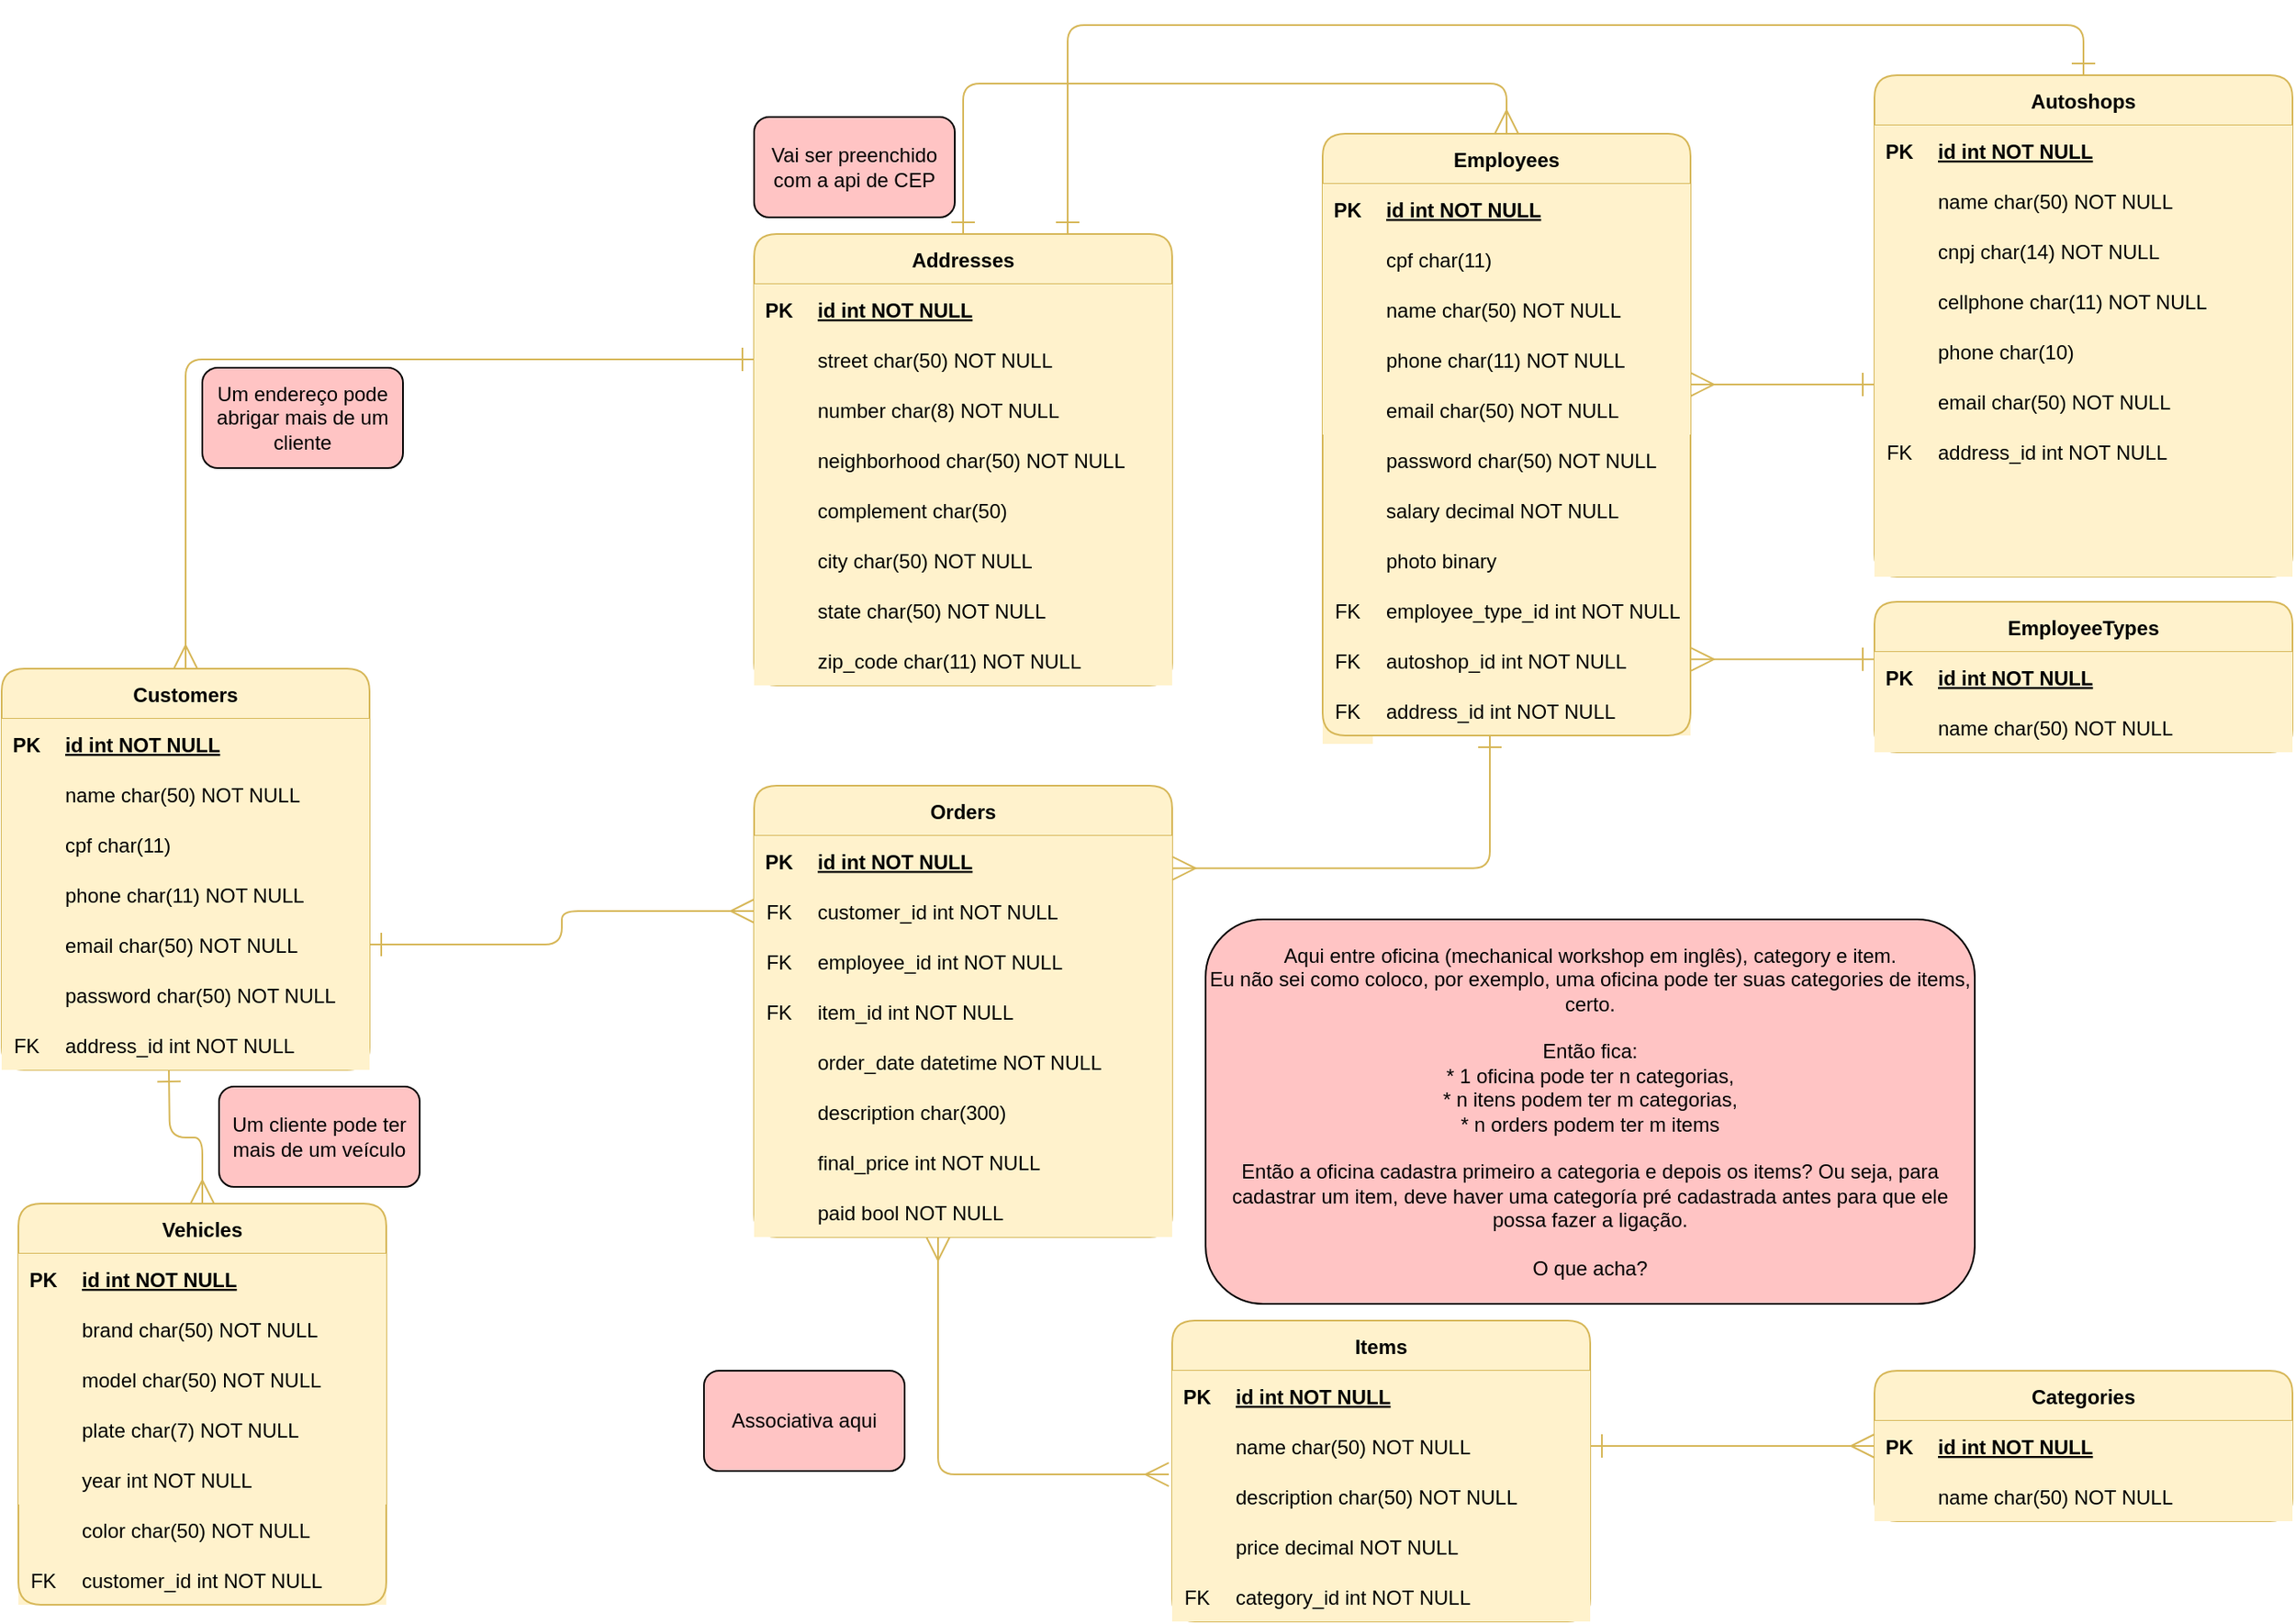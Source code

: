 <mxfile version="13.7.7" type="github">
  <diagram id="R2lEEEUBdFMjLlhIrx00" name="Page-1">
    <mxGraphModel dx="2154" dy="1640" grid="1" gridSize="10" guides="1" tooltips="1" connect="1" arrows="1" fold="1" page="1" pageScale="1" pageWidth="850" pageHeight="1100" math="0" shadow="0" extFonts="Permanent Marker^https://fonts.googleapis.com/css?family=Permanent+Marker">
      <root>
        <mxCell id="0" />
        <mxCell id="1" parent="0" />
        <mxCell id="GytPN-wBxECgcy7hrlEQ-49" style="edgeStyle=orthogonalEdgeStyle;rounded=1;orthogonalLoop=1;jettySize=auto;html=1;labelBorderColor=none;endArrow=ERmany;endFill=0;startArrow=ERone;startFill=0;strokeWidth=1;endSize=12;startSize=12;fillColor=#fff2cc;strokeColor=#d6b656;" parent="1" source="GytPN-wBxECgcy7hrlEQ-29" target="C-vyLk0tnHw3VtMMgP7b-23" edge="1">
          <mxGeometry relative="1" as="geometry">
            <mxPoint x="-40" y="-230" as="targetPoint" />
          </mxGeometry>
        </mxCell>
        <mxCell id="r2mLpPCgo3H6nydPWxPj-75" style="edgeStyle=orthogonalEdgeStyle;rounded=1;orthogonalLoop=1;jettySize=auto;html=1;entryX=-0.008;entryY=0.067;entryDx=0;entryDy=0;startArrow=ERmany;startFill=0;endArrow=ERmany;endFill=0;entryPerimeter=0;endSize=12;startSize=12;fillColor=#fff2cc;strokeColor=#d6b656;" parent="1" target="r2mLpPCgo3H6nydPWxPj-20" edge="1">
          <mxGeometry relative="1" as="geometry">
            <mxPoint x="330" y="180" as="sourcePoint" />
            <Array as="points">
              <mxPoint x="330" y="322" />
            </Array>
          </mxGeometry>
        </mxCell>
        <mxCell id="GytPN-wBxECgcy7hrlEQ-51" style="edgeStyle=orthogonalEdgeStyle;rounded=1;orthogonalLoop=1;jettySize=auto;html=1;exitX=0.5;exitY=0;exitDx=0;exitDy=0;entryX=0.75;entryY=0;entryDx=0;entryDy=0;labelBorderColor=none;endArrow=ERone;endFill=0;startArrow=ERone;startFill=0;strokeWidth=1;endSize=12;startSize=12;fillColor=#fff2cc;strokeColor=#d6b656;" parent="1" source="GytPN-wBxECgcy7hrlEQ-15" target="GytPN-wBxECgcy7hrlEQ-25" edge="1">
          <mxGeometry relative="1" as="geometry">
            <Array as="points">
              <mxPoint x="1015" y="-545" />
              <mxPoint x="408" y="-545" />
            </Array>
          </mxGeometry>
        </mxCell>
        <mxCell id="GytPN-wBxECgcy7hrlEQ-50" style="edgeStyle=orthogonalEdgeStyle;rounded=1;orthogonalLoop=1;jettySize=auto;html=1;entryX=0;entryY=0.5;entryDx=0;entryDy=0;labelBorderColor=none;endArrow=ERmany;endFill=0;startArrow=ERone;startFill=0;strokeWidth=1;endSize=12;startSize=12;fillColor=#fff2cc;strokeColor=#d6b656;" parent="1" source="r2mLpPCgo3H6nydPWxPj-7" target="C-vyLk0tnHw3VtMMgP7b-6" edge="1">
          <mxGeometry relative="1" as="geometry">
            <mxPoint x="-8" y="-55" as="sourcePoint" />
          </mxGeometry>
        </mxCell>
        <mxCell id="C-vyLk0tnHw3VtMMgP7b-23" value="Customers" style="shape=table;startSize=30;container=1;collapsible=1;childLayout=tableLayout;fixedRows=1;rowLines=0;fontStyle=1;align=center;resizeLast=1;labelBorderColor=none;rounded=1;fillColor=#fff2cc;strokeColor=#d6b656;" parent="1" vertex="1">
          <mxGeometry x="-230" y="-160" width="220" height="240" as="geometry" />
        </mxCell>
        <mxCell id="C-vyLk0tnHw3VtMMgP7b-24" value="" style="shape=partialRectangle;collapsible=0;dropTarget=0;pointerEvents=0;fillColor=#fff2cc;points=[[0,0.5],[1,0.5]];portConstraint=eastwest;top=0;left=0;right=0;bottom=1;labelBorderColor=none;rounded=1;strokeColor=#d6b656;" parent="C-vyLk0tnHw3VtMMgP7b-23" vertex="1">
          <mxGeometry y="30" width="220" height="30" as="geometry" />
        </mxCell>
        <mxCell id="C-vyLk0tnHw3VtMMgP7b-25" value="PK" style="shape=partialRectangle;overflow=hidden;connectable=0;fillColor=#fff2cc;top=0;left=0;bottom=0;right=0;fontStyle=1;labelBorderColor=none;rounded=1;strokeColor=#d6b656;" parent="C-vyLk0tnHw3VtMMgP7b-24" vertex="1">
          <mxGeometry width="30" height="30" as="geometry" />
        </mxCell>
        <mxCell id="C-vyLk0tnHw3VtMMgP7b-26" value="id int NOT NULL " style="shape=partialRectangle;overflow=hidden;connectable=0;fillColor=#fff2cc;top=0;left=0;bottom=0;right=0;align=left;spacingLeft=6;fontStyle=5;labelBorderColor=none;rounded=1;strokeColor=#d6b656;" parent="C-vyLk0tnHw3VtMMgP7b-24" vertex="1">
          <mxGeometry x="30" width="190" height="30" as="geometry" />
        </mxCell>
        <mxCell id="C-vyLk0tnHw3VtMMgP7b-27" value="" style="shape=partialRectangle;collapsible=0;dropTarget=0;pointerEvents=0;fillColor=#fff2cc;points=[[0,0.5],[1,0.5]];portConstraint=eastwest;top=0;left=0;right=0;bottom=0;labelBorderColor=none;rounded=1;strokeColor=#d6b656;" parent="C-vyLk0tnHw3VtMMgP7b-23" vertex="1">
          <mxGeometry y="60" width="220" height="30" as="geometry" />
        </mxCell>
        <mxCell id="C-vyLk0tnHw3VtMMgP7b-28" value="" style="shape=partialRectangle;overflow=hidden;connectable=0;fillColor=#fff2cc;top=0;left=0;bottom=0;right=0;labelBorderColor=none;rounded=1;strokeColor=#d6b656;" parent="C-vyLk0tnHw3VtMMgP7b-27" vertex="1">
          <mxGeometry width="30" height="30" as="geometry" />
        </mxCell>
        <mxCell id="C-vyLk0tnHw3VtMMgP7b-29" value="name char(50) NOT NULL" style="shape=partialRectangle;overflow=hidden;connectable=0;fillColor=#fff2cc;top=0;left=0;bottom=0;right=0;align=left;spacingLeft=6;labelBorderColor=none;rounded=1;strokeColor=#d6b656;" parent="C-vyLk0tnHw3VtMMgP7b-27" vertex="1">
          <mxGeometry x="30" width="190" height="30" as="geometry" />
        </mxCell>
        <mxCell id="r2mLpPCgo3H6nydPWxPj-1" value="" style="shape=partialRectangle;collapsible=0;dropTarget=0;pointerEvents=0;fillColor=#fff2cc;points=[[0,0.5],[1,0.5]];portConstraint=eastwest;top=0;left=0;right=0;bottom=0;labelBorderColor=none;rounded=1;strokeColor=#d6b656;" parent="C-vyLk0tnHw3VtMMgP7b-23" vertex="1">
          <mxGeometry y="90" width="220" height="30" as="geometry" />
        </mxCell>
        <mxCell id="r2mLpPCgo3H6nydPWxPj-2" value="" style="shape=partialRectangle;overflow=hidden;connectable=0;fillColor=#fff2cc;top=0;left=0;bottom=0;right=0;labelBorderColor=none;rounded=1;strokeColor=#d6b656;" parent="r2mLpPCgo3H6nydPWxPj-1" vertex="1">
          <mxGeometry width="30" height="30" as="geometry" />
        </mxCell>
        <mxCell id="r2mLpPCgo3H6nydPWxPj-3" value="cpf char(11)" style="shape=partialRectangle;overflow=hidden;connectable=0;fillColor=#fff2cc;top=0;left=0;bottom=0;right=0;align=left;spacingLeft=6;labelBorderColor=none;rounded=1;strokeColor=#d6b656;" parent="r2mLpPCgo3H6nydPWxPj-1" vertex="1">
          <mxGeometry x="30" width="190" height="30" as="geometry" />
        </mxCell>
        <mxCell id="r2mLpPCgo3H6nydPWxPj-4" value="" style="shape=partialRectangle;collapsible=0;dropTarget=0;pointerEvents=0;fillColor=#fff2cc;points=[[0,0.5],[1,0.5]];portConstraint=eastwest;top=0;left=0;right=0;bottom=0;labelBorderColor=none;rounded=1;strokeColor=#d6b656;" parent="C-vyLk0tnHw3VtMMgP7b-23" vertex="1">
          <mxGeometry y="120" width="220" height="30" as="geometry" />
        </mxCell>
        <mxCell id="r2mLpPCgo3H6nydPWxPj-5" value="" style="shape=partialRectangle;overflow=hidden;connectable=0;fillColor=#fff2cc;top=0;left=0;bottom=0;right=0;labelBorderColor=none;rounded=1;strokeColor=#d6b656;" parent="r2mLpPCgo3H6nydPWxPj-4" vertex="1">
          <mxGeometry width="30" height="30" as="geometry" />
        </mxCell>
        <mxCell id="r2mLpPCgo3H6nydPWxPj-6" value="phone char(11) NOT NULL" style="shape=partialRectangle;overflow=hidden;connectable=0;fillColor=#fff2cc;top=0;left=0;bottom=0;right=0;align=left;spacingLeft=6;labelBorderColor=none;rounded=1;strokeColor=#d6b656;" parent="r2mLpPCgo3H6nydPWxPj-4" vertex="1">
          <mxGeometry x="30" width="190" height="30" as="geometry" />
        </mxCell>
        <mxCell id="r2mLpPCgo3H6nydPWxPj-7" value="" style="shape=partialRectangle;collapsible=0;dropTarget=0;pointerEvents=0;fillColor=#fff2cc;points=[[0,0.5],[1,0.5]];portConstraint=eastwest;top=0;left=0;right=0;bottom=0;labelBorderColor=none;rounded=1;strokeColor=#d6b656;" parent="C-vyLk0tnHw3VtMMgP7b-23" vertex="1">
          <mxGeometry y="150" width="220" height="30" as="geometry" />
        </mxCell>
        <mxCell id="r2mLpPCgo3H6nydPWxPj-8" value="" style="shape=partialRectangle;overflow=hidden;connectable=0;fillColor=#fff2cc;top=0;left=0;bottom=0;right=0;labelBorderColor=none;rounded=1;strokeColor=#d6b656;" parent="r2mLpPCgo3H6nydPWxPj-7" vertex="1">
          <mxGeometry width="30" height="30" as="geometry" />
        </mxCell>
        <mxCell id="r2mLpPCgo3H6nydPWxPj-9" value="email char(50) NOT NULL" style="shape=partialRectangle;overflow=hidden;connectable=0;fillColor=#fff2cc;top=0;left=0;bottom=0;right=0;align=left;spacingLeft=6;labelBorderColor=none;rounded=1;strokeColor=#d6b656;" parent="r2mLpPCgo3H6nydPWxPj-7" vertex="1">
          <mxGeometry x="30" width="190" height="30" as="geometry" />
        </mxCell>
        <mxCell id="B7DI4YMN_xVC8xf2l_Bk-19" value="password char(50) NOT NULL" style="shape=partialRectangle;overflow=hidden;connectable=0;fillColor=#fff2cc;top=0;left=0;bottom=0;right=0;align=left;spacingLeft=6;labelBorderColor=none;rounded=1;strokeColor=#d6b656;" parent="1" vertex="1">
          <mxGeometry x="590" y="-300" width="190" height="30" as="geometry" />
        </mxCell>
        <mxCell id="B7DI4YMN_xVC8xf2l_Bk-20" value="" style="shape=partialRectangle;overflow=hidden;connectable=0;fillColor=#fff2cc;top=0;left=0;bottom=0;right=0;labelBorderColor=none;rounded=1;strokeColor=#d6b656;" parent="1" vertex="1">
          <mxGeometry x="560" y="-300" width="30" height="40" as="geometry" />
        </mxCell>
        <mxCell id="B7DI4YMN_xVC8xf2l_Bk-23" style="edgeStyle=orthogonalEdgeStyle;rounded=1;orthogonalLoop=1;jettySize=auto;html=1;labelBorderColor=none;endArrow=ERmany;endFill=0;startArrow=ERone;startFill=0;strokeWidth=1;endSize=12;startSize=12;fillColor=#fff2cc;strokeColor=#d6b656;exitX=0.5;exitY=0;exitDx=0;exitDy=0;entryX=0.5;entryY=0;entryDx=0;entryDy=0;" parent="1" source="GytPN-wBxECgcy7hrlEQ-25" target="B7DI4YMN_xVC8xf2l_Bk-3" edge="1">
          <mxGeometry relative="1" as="geometry">
            <mxPoint x="280" y="-495" as="sourcePoint" />
            <mxPoint x="-60" y="-340" as="targetPoint" />
          </mxGeometry>
        </mxCell>
        <mxCell id="B7DI4YMN_xVC8xf2l_Bk-24" value="address_id int NOT NULL" style="shape=partialRectangle;overflow=hidden;connectable=0;fillColor=#fff2cc;top=0;left=0;bottom=0;right=0;align=left;spacingLeft=6;labelBorderColor=none;rounded=1;strokeColor=#d6b656;" parent="1" vertex="1">
          <mxGeometry x="590" y="-150" width="190" height="30" as="geometry" />
        </mxCell>
        <mxCell id="B7DI4YMN_xVC8xf2l_Bk-25" value="FK" style="shape=partialRectangle;overflow=hidden;connectable=0;fillColor=#fff2cc;top=0;left=0;bottom=0;right=0;labelBorderColor=none;rounded=1;strokeColor=#d6b656;" parent="1" vertex="1">
          <mxGeometry x="560" y="-155" width="30" height="40" as="geometry" />
        </mxCell>
        <mxCell id="B7DI4YMN_xVC8xf2l_Bk-26" value="password char(50) NOT NULL" style="shape=partialRectangle;overflow=hidden;connectable=0;fillColor=#fff2cc;top=0;left=0;bottom=0;right=0;align=left;spacingLeft=6;labelBorderColor=none;rounded=1;strokeColor=#d6b656;" parent="1" vertex="1">
          <mxGeometry x="-200" y="20" width="190" height="30" as="geometry" />
        </mxCell>
        <mxCell id="B7DI4YMN_xVC8xf2l_Bk-27" value="address_id int NOT NULL" style="shape=partialRectangle;overflow=hidden;connectable=0;fillColor=#fff2cc;top=0;left=0;bottom=0;right=0;align=left;spacingLeft=6;labelBorderColor=none;rounded=1;strokeColor=#d6b656;" parent="1" vertex="1">
          <mxGeometry x="-200" y="50" width="190" height="30" as="geometry" />
        </mxCell>
        <mxCell id="B7DI4YMN_xVC8xf2l_Bk-28" value="" style="shape=partialRectangle;overflow=hidden;connectable=0;fillColor=#fff2cc;top=0;left=0;bottom=0;right=0;labelBorderColor=none;rounded=1;strokeColor=#d6b656;" parent="1" vertex="1">
          <mxGeometry x="-230" y="10" width="30" height="40" as="geometry" />
        </mxCell>
        <mxCell id="B7DI4YMN_xVC8xf2l_Bk-29" value="FK" style="shape=partialRectangle;overflow=hidden;connectable=0;fillColor=#fff2cc;top=0;left=0;bottom=0;right=0;labelBorderColor=none;rounded=1;strokeColor=#d6b656;" parent="1" vertex="1">
          <mxGeometry x="-230" y="50" width="30" height="30" as="geometry" />
        </mxCell>
        <mxCell id="GytPN-wBxECgcy7hrlEQ-25" value="Addresses" style="shape=table;startSize=30;container=1;collapsible=1;childLayout=tableLayout;fixedRows=1;rowLines=0;fontStyle=1;align=center;resizeLast=1;labelBorderColor=none;rounded=1;fillColor=#fff2cc;strokeColor=#d6b656;" parent="1" vertex="1">
          <mxGeometry x="220" y="-420" width="250" height="270" as="geometry" />
        </mxCell>
        <mxCell id="GytPN-wBxECgcy7hrlEQ-26" value="" style="shape=partialRectangle;collapsible=0;dropTarget=0;pointerEvents=0;fillColor=#fff2cc;points=[[0,0.5],[1,0.5]];portConstraint=eastwest;top=0;left=0;right=0;bottom=1;labelBorderColor=none;rounded=1;strokeColor=#d6b656;" parent="GytPN-wBxECgcy7hrlEQ-25" vertex="1">
          <mxGeometry y="30" width="250" height="30" as="geometry" />
        </mxCell>
        <mxCell id="GytPN-wBxECgcy7hrlEQ-27" value="PK" style="shape=partialRectangle;overflow=hidden;connectable=0;fillColor=#fff2cc;top=0;left=0;bottom=0;right=0;fontStyle=1;labelBorderColor=none;rounded=1;strokeColor=#d6b656;" parent="GytPN-wBxECgcy7hrlEQ-26" vertex="1">
          <mxGeometry width="30" height="30" as="geometry" />
        </mxCell>
        <mxCell id="GytPN-wBxECgcy7hrlEQ-28" value="id int NOT NULL " style="shape=partialRectangle;overflow=hidden;connectable=0;fillColor=#fff2cc;top=0;left=0;bottom=0;right=0;align=left;spacingLeft=6;fontStyle=5;labelBorderColor=none;rounded=1;strokeColor=#d6b656;" parent="GytPN-wBxECgcy7hrlEQ-26" vertex="1">
          <mxGeometry x="30" width="220" height="30" as="geometry" />
        </mxCell>
        <mxCell id="GytPN-wBxECgcy7hrlEQ-29" value="" style="shape=partialRectangle;collapsible=0;dropTarget=0;pointerEvents=0;fillColor=#fff2cc;points=[[0,0.5],[1,0.5]];portConstraint=eastwest;top=0;left=0;right=0;bottom=0;labelBorderColor=none;rounded=1;strokeColor=#d6b656;" parent="GytPN-wBxECgcy7hrlEQ-25" vertex="1">
          <mxGeometry y="60" width="250" height="30" as="geometry" />
        </mxCell>
        <mxCell id="GytPN-wBxECgcy7hrlEQ-30" value="" style="shape=partialRectangle;overflow=hidden;connectable=0;fillColor=#fff2cc;top=0;left=0;bottom=0;right=0;labelBorderColor=none;rounded=1;strokeColor=#d6b656;" parent="GytPN-wBxECgcy7hrlEQ-29" vertex="1">
          <mxGeometry width="30" height="30" as="geometry" />
        </mxCell>
        <mxCell id="GytPN-wBxECgcy7hrlEQ-31" value="street char(50) NOT NULL" style="shape=partialRectangle;overflow=hidden;connectable=0;fillColor=#fff2cc;top=0;left=0;bottom=0;right=0;align=left;spacingLeft=6;labelBorderColor=none;rounded=1;strokeColor=#d6b656;" parent="GytPN-wBxECgcy7hrlEQ-29" vertex="1">
          <mxGeometry x="30" width="220" height="30" as="geometry" />
        </mxCell>
        <mxCell id="r2mLpPCgo3H6nydPWxPj-60" value="" style="shape=partialRectangle;collapsible=0;dropTarget=0;pointerEvents=0;fillColor=#fff2cc;points=[[0,0.5],[1,0.5]];portConstraint=eastwest;top=0;left=0;right=0;bottom=0;labelBorderColor=none;rounded=1;strokeColor=#d6b656;" parent="GytPN-wBxECgcy7hrlEQ-25" vertex="1">
          <mxGeometry y="90" width="250" height="30" as="geometry" />
        </mxCell>
        <mxCell id="r2mLpPCgo3H6nydPWxPj-61" value="" style="shape=partialRectangle;overflow=hidden;connectable=0;fillColor=#fff2cc;top=0;left=0;bottom=0;right=0;labelBorderColor=none;rounded=1;strokeColor=#d6b656;" parent="r2mLpPCgo3H6nydPWxPj-60" vertex="1">
          <mxGeometry width="30" height="30" as="geometry" />
        </mxCell>
        <mxCell id="r2mLpPCgo3H6nydPWxPj-62" value="number char(8) NOT NULL" style="shape=partialRectangle;overflow=hidden;connectable=0;fillColor=#fff2cc;top=0;left=0;bottom=0;right=0;align=left;spacingLeft=6;labelBorderColor=none;rounded=1;strokeColor=#d6b656;" parent="r2mLpPCgo3H6nydPWxPj-60" vertex="1">
          <mxGeometry x="30" width="220" height="30" as="geometry" />
        </mxCell>
        <mxCell id="GytPN-wBxECgcy7hrlEQ-32" value="" style="shape=partialRectangle;collapsible=0;dropTarget=0;pointerEvents=0;fillColor=#fff2cc;points=[[0,0.5],[1,0.5]];portConstraint=eastwest;top=0;left=0;right=0;bottom=0;labelBorderColor=none;rounded=1;strokeColor=#d6b656;" parent="GytPN-wBxECgcy7hrlEQ-25" vertex="1">
          <mxGeometry y="120" width="250" height="30" as="geometry" />
        </mxCell>
        <mxCell id="GytPN-wBxECgcy7hrlEQ-33" value="" style="shape=partialRectangle;overflow=hidden;connectable=0;fillColor=#fff2cc;top=0;left=0;bottom=0;right=0;labelBorderColor=none;rounded=1;strokeColor=#d6b656;" parent="GytPN-wBxECgcy7hrlEQ-32" vertex="1">
          <mxGeometry width="30" height="30" as="geometry" />
        </mxCell>
        <mxCell id="GytPN-wBxECgcy7hrlEQ-34" value="neighborhood char(50) NOT NULL" style="shape=partialRectangle;overflow=hidden;connectable=0;fillColor=#fff2cc;top=0;left=0;bottom=0;right=0;align=left;spacingLeft=6;labelBorderColor=none;rounded=1;strokeColor=#d6b656;" parent="GytPN-wBxECgcy7hrlEQ-32" vertex="1">
          <mxGeometry x="30" width="220" height="30" as="geometry" />
        </mxCell>
        <mxCell id="B7DI4YMN_xVC8xf2l_Bk-30" value="" style="shape=partialRectangle;collapsible=0;dropTarget=0;pointerEvents=0;fillColor=#fff2cc;points=[[0,0.5],[1,0.5]];portConstraint=eastwest;top=0;left=0;right=0;bottom=0;labelBorderColor=none;rounded=1;strokeColor=#d6b656;" parent="1" vertex="1">
          <mxGeometry x="220" y="-270" width="250" height="30" as="geometry" />
        </mxCell>
        <mxCell id="B7DI4YMN_xVC8xf2l_Bk-31" value="" style="shape=partialRectangle;overflow=hidden;connectable=0;fillColor=#fff2cc;top=0;left=0;bottom=0;right=0;labelBorderColor=none;rounded=1;strokeColor=#d6b656;" parent="B7DI4YMN_xVC8xf2l_Bk-30" vertex="1">
          <mxGeometry width="30" height="30" as="geometry" />
        </mxCell>
        <mxCell id="B7DI4YMN_xVC8xf2l_Bk-32" value="complement char(50)" style="shape=partialRectangle;overflow=hidden;connectable=0;fillColor=#fff2cc;top=0;left=0;bottom=0;right=0;align=left;spacingLeft=6;labelBorderColor=none;rounded=1;strokeColor=#d6b656;" parent="B7DI4YMN_xVC8xf2l_Bk-30" vertex="1">
          <mxGeometry x="30" width="220" height="30" as="geometry" />
        </mxCell>
        <mxCell id="B7DI4YMN_xVC8xf2l_Bk-33" value="" style="shape=partialRectangle;collapsible=0;dropTarget=0;pointerEvents=0;fillColor=#fff2cc;points=[[0,0.5],[1,0.5]];portConstraint=eastwest;top=0;left=0;right=0;bottom=0;labelBorderColor=none;rounded=1;strokeColor=#d6b656;" parent="1" vertex="1">
          <mxGeometry x="220" y="-240" width="250" height="30" as="geometry" />
        </mxCell>
        <mxCell id="B7DI4YMN_xVC8xf2l_Bk-34" value="" style="shape=partialRectangle;overflow=hidden;connectable=0;fillColor=#fff2cc;top=0;left=0;bottom=0;right=0;labelBorderColor=none;rounded=1;strokeColor=#d6b656;" parent="B7DI4YMN_xVC8xf2l_Bk-33" vertex="1">
          <mxGeometry width="30" height="30" as="geometry" />
        </mxCell>
        <mxCell id="B7DI4YMN_xVC8xf2l_Bk-35" value="city char(50) NOT NULL" style="shape=partialRectangle;overflow=hidden;connectable=0;fillColor=#fff2cc;top=0;left=0;bottom=0;right=0;align=left;spacingLeft=6;labelBorderColor=none;rounded=1;strokeColor=#d6b656;" parent="B7DI4YMN_xVC8xf2l_Bk-33" vertex="1">
          <mxGeometry x="30" width="220" height="30" as="geometry" />
        </mxCell>
        <mxCell id="B7DI4YMN_xVC8xf2l_Bk-36" value="" style="shape=partialRectangle;collapsible=0;dropTarget=0;pointerEvents=0;fillColor=#fff2cc;points=[[0,0.5],[1,0.5]];portConstraint=eastwest;top=0;left=0;right=0;bottom=0;labelBorderColor=none;rounded=1;strokeColor=#d6b656;" parent="1" vertex="1">
          <mxGeometry x="220" y="-210" width="250" height="30" as="geometry" />
        </mxCell>
        <mxCell id="B7DI4YMN_xVC8xf2l_Bk-37" value="" style="shape=partialRectangle;overflow=hidden;connectable=0;fillColor=#fff2cc;top=0;left=0;bottom=0;right=0;labelBorderColor=none;rounded=1;strokeColor=#d6b656;" parent="B7DI4YMN_xVC8xf2l_Bk-36" vertex="1">
          <mxGeometry width="30" height="30" as="geometry" />
        </mxCell>
        <mxCell id="B7DI4YMN_xVC8xf2l_Bk-38" value="state char(50) NOT NULL" style="shape=partialRectangle;overflow=hidden;connectable=0;fillColor=#fff2cc;top=0;left=0;bottom=0;right=0;align=left;spacingLeft=6;labelBorderColor=none;rounded=1;strokeColor=#d6b656;" parent="B7DI4YMN_xVC8xf2l_Bk-36" vertex="1">
          <mxGeometry x="30" width="220" height="30" as="geometry" />
        </mxCell>
        <mxCell id="B7DI4YMN_xVC8xf2l_Bk-39" value="state char(50) NOT NULL" style="shape=partialRectangle;overflow=hidden;connectable=0;fillColor=#fff2cc;top=0;left=0;bottom=0;right=0;align=left;spacingLeft=6;labelBorderColor=none;rounded=1;strokeColor=#d6b656;" parent="1" vertex="1">
          <mxGeometry x="250" y="-180" width="220" height="30" as="geometry" />
        </mxCell>
        <mxCell id="B7DI4YMN_xVC8xf2l_Bk-40" value="" style="shape=partialRectangle;collapsible=0;dropTarget=0;pointerEvents=0;fillColor=#fff2cc;points=[[0,0.5],[1,0.5]];portConstraint=eastwest;top=0;left=0;right=0;bottom=0;labelBorderColor=none;rounded=1;strokeColor=#d6b656;" parent="1" vertex="1">
          <mxGeometry x="220" y="-180" width="250" height="30" as="geometry" />
        </mxCell>
        <mxCell id="B7DI4YMN_xVC8xf2l_Bk-41" value="" style="shape=partialRectangle;overflow=hidden;connectable=0;fillColor=#fff2cc;top=0;left=0;bottom=0;right=0;labelBorderColor=none;rounded=1;strokeColor=#d6b656;" parent="B7DI4YMN_xVC8xf2l_Bk-40" vertex="1">
          <mxGeometry width="30" height="30" as="geometry" />
        </mxCell>
        <mxCell id="B7DI4YMN_xVC8xf2l_Bk-42" value="zip_code char(11) NOT NULL" style="shape=partialRectangle;overflow=hidden;connectable=0;fillColor=#fff2cc;top=0;left=0;bottom=0;right=0;align=left;spacingLeft=6;labelBorderColor=none;rounded=1;strokeColor=#d6b656;" parent="B7DI4YMN_xVC8xf2l_Bk-40" vertex="1">
          <mxGeometry x="30" width="220" height="30" as="geometry" />
        </mxCell>
        <mxCell id="C-vyLk0tnHw3VtMMgP7b-2" value="Orders" style="shape=table;startSize=30;container=1;collapsible=1;childLayout=tableLayout;fixedRows=1;rowLines=0;fontStyle=1;align=center;resizeLast=1;labelBorderColor=none;rounded=1;fillColor=#fff2cc;strokeColor=#d6b656;" parent="1" vertex="1">
          <mxGeometry x="220" y="-90" width="250" height="270" as="geometry" />
        </mxCell>
        <mxCell id="C-vyLk0tnHw3VtMMgP7b-3" value="" style="shape=partialRectangle;collapsible=0;dropTarget=0;pointerEvents=0;fillColor=#fff2cc;points=[[0,0.5],[1,0.5]];portConstraint=eastwest;top=0;left=0;right=0;bottom=1;labelBorderColor=none;rounded=1;strokeColor=#d6b656;" parent="C-vyLk0tnHw3VtMMgP7b-2" vertex="1">
          <mxGeometry y="30" width="250" height="30" as="geometry" />
        </mxCell>
        <mxCell id="C-vyLk0tnHw3VtMMgP7b-4" value="PK" style="shape=partialRectangle;overflow=hidden;connectable=0;fillColor=#fff2cc;top=0;left=0;bottom=0;right=0;fontStyle=1;labelBorderColor=none;rounded=1;strokeColor=#d6b656;" parent="C-vyLk0tnHw3VtMMgP7b-3" vertex="1">
          <mxGeometry width="30" height="30" as="geometry" />
        </mxCell>
        <mxCell id="C-vyLk0tnHw3VtMMgP7b-5" value="id int NOT NULL " style="shape=partialRectangle;overflow=hidden;connectable=0;fillColor=#fff2cc;top=0;left=0;bottom=0;right=0;align=left;spacingLeft=6;fontStyle=5;labelBorderColor=none;rounded=1;strokeColor=#d6b656;" parent="C-vyLk0tnHw3VtMMgP7b-3" vertex="1">
          <mxGeometry x="30" width="220" height="30" as="geometry" />
        </mxCell>
        <mxCell id="C-vyLk0tnHw3VtMMgP7b-6" value="" style="shape=partialRectangle;collapsible=0;dropTarget=0;pointerEvents=0;fillColor=#fff2cc;points=[[0,0.5],[1,0.5]];portConstraint=eastwest;top=0;left=0;right=0;bottom=0;labelBorderColor=none;rounded=1;strokeColor=#d6b656;" parent="C-vyLk0tnHw3VtMMgP7b-2" vertex="1">
          <mxGeometry y="60" width="250" height="30" as="geometry" />
        </mxCell>
        <mxCell id="C-vyLk0tnHw3VtMMgP7b-7" value="FK" style="shape=partialRectangle;overflow=hidden;connectable=0;fillColor=#fff2cc;top=0;left=0;bottom=0;right=0;labelBorderColor=none;rounded=1;strokeColor=#d6b656;" parent="C-vyLk0tnHw3VtMMgP7b-6" vertex="1">
          <mxGeometry width="30" height="30" as="geometry" />
        </mxCell>
        <mxCell id="C-vyLk0tnHw3VtMMgP7b-8" value="customer_id int NOT NULL" style="shape=partialRectangle;overflow=hidden;connectable=0;fillColor=#fff2cc;top=0;left=0;bottom=0;right=0;align=left;spacingLeft=6;labelBorderColor=none;rounded=1;strokeColor=#d6b656;" parent="C-vyLk0tnHw3VtMMgP7b-6" vertex="1">
          <mxGeometry x="30" width="220" height="30" as="geometry" />
        </mxCell>
        <mxCell id="C-vyLk0tnHw3VtMMgP7b-9" value="" style="shape=partialRectangle;collapsible=0;dropTarget=0;pointerEvents=0;fillColor=#fff2cc;points=[[0,0.5],[1,0.5]];portConstraint=eastwest;top=0;left=0;right=0;bottom=0;labelBorderColor=none;rounded=1;strokeColor=#d6b656;" parent="C-vyLk0tnHw3VtMMgP7b-2" vertex="1">
          <mxGeometry y="90" width="250" height="30" as="geometry" />
        </mxCell>
        <mxCell id="C-vyLk0tnHw3VtMMgP7b-10" value="FK" style="shape=partialRectangle;overflow=hidden;connectable=0;fillColor=#fff2cc;top=0;left=0;bottom=0;right=0;labelBorderColor=none;rounded=1;strokeColor=#d6b656;" parent="C-vyLk0tnHw3VtMMgP7b-9" vertex="1">
          <mxGeometry width="30" height="30" as="geometry" />
        </mxCell>
        <mxCell id="C-vyLk0tnHw3VtMMgP7b-11" value="employee_id int NOT NULL" style="shape=partialRectangle;overflow=hidden;connectable=0;fillColor=#fff2cc;top=0;left=0;bottom=0;right=0;align=left;spacingLeft=6;labelBorderColor=none;rounded=1;strokeColor=#d6b656;" parent="C-vyLk0tnHw3VtMMgP7b-9" vertex="1">
          <mxGeometry x="30" width="220" height="30" as="geometry" />
        </mxCell>
        <mxCell id="r2mLpPCgo3H6nydPWxPj-10" value="" style="shape=partialRectangle;collapsible=0;dropTarget=0;pointerEvents=0;fillColor=#fff2cc;points=[[0,0.5],[1,0.5]];portConstraint=eastwest;top=0;left=0;right=0;bottom=0;labelBorderColor=none;rounded=1;strokeColor=#d6b656;" parent="C-vyLk0tnHw3VtMMgP7b-2" vertex="1">
          <mxGeometry y="120" width="250" height="30" as="geometry" />
        </mxCell>
        <mxCell id="r2mLpPCgo3H6nydPWxPj-11" value="FK" style="shape=partialRectangle;overflow=hidden;connectable=0;fillColor=#fff2cc;top=0;left=0;bottom=0;right=0;labelBorderColor=none;rounded=1;strokeColor=#d6b656;" parent="r2mLpPCgo3H6nydPWxPj-10" vertex="1">
          <mxGeometry width="30" height="30" as="geometry" />
        </mxCell>
        <mxCell id="r2mLpPCgo3H6nydPWxPj-12" value="item_id int NOT NULL" style="shape=partialRectangle;overflow=hidden;connectable=0;fillColor=#fff2cc;top=0;left=0;bottom=0;right=0;align=left;spacingLeft=6;labelBorderColor=none;rounded=1;strokeColor=#d6b656;" parent="r2mLpPCgo3H6nydPWxPj-10" vertex="1">
          <mxGeometry x="30" width="220" height="30" as="geometry" />
        </mxCell>
        <mxCell id="r2mLpPCgo3H6nydPWxPj-13" value="" style="shape=partialRectangle;collapsible=0;dropTarget=0;pointerEvents=0;fillColor=#fff2cc;points=[[0,0.5],[1,0.5]];portConstraint=eastwest;top=0;left=0;right=0;bottom=0;labelBorderColor=none;rounded=1;strokeColor=#d6b656;" parent="C-vyLk0tnHw3VtMMgP7b-2" vertex="1">
          <mxGeometry y="150" width="250" height="30" as="geometry" />
        </mxCell>
        <mxCell id="r2mLpPCgo3H6nydPWxPj-14" value="" style="shape=partialRectangle;overflow=hidden;connectable=0;fillColor=#fff2cc;top=0;left=0;bottom=0;right=0;labelBorderColor=none;rounded=1;strokeColor=#d6b656;" parent="r2mLpPCgo3H6nydPWxPj-13" vertex="1">
          <mxGeometry width="30" height="30" as="geometry" />
        </mxCell>
        <mxCell id="r2mLpPCgo3H6nydPWxPj-15" value="" style="shape=partialRectangle;overflow=hidden;connectable=0;fillColor=#fff2cc;top=0;left=0;bottom=0;right=0;align=left;spacingLeft=6;labelBorderColor=none;rounded=1;strokeColor=#d6b656;" parent="r2mLpPCgo3H6nydPWxPj-13" vertex="1">
          <mxGeometry x="30" width="220" height="30" as="geometry" />
        </mxCell>
        <mxCell id="r2mLpPCgo3H6nydPWxPj-16" value="" style="shape=partialRectangle;collapsible=0;dropTarget=0;pointerEvents=0;fillColor=#fff2cc;points=[[0,0.5],[1,0.5]];portConstraint=eastwest;top=0;left=0;right=0;bottom=0;labelBorderColor=none;rounded=1;strokeColor=#d6b656;" parent="C-vyLk0tnHw3VtMMgP7b-2" vertex="1">
          <mxGeometry y="180" width="250" height="30" as="geometry" />
        </mxCell>
        <mxCell id="r2mLpPCgo3H6nydPWxPj-17" value="" style="shape=partialRectangle;overflow=hidden;connectable=0;fillColor=#fff2cc;top=0;left=0;bottom=0;right=0;labelBorderColor=none;rounded=1;strokeColor=#d6b656;" parent="r2mLpPCgo3H6nydPWxPj-16" vertex="1">
          <mxGeometry width="30" height="30" as="geometry" />
        </mxCell>
        <mxCell id="r2mLpPCgo3H6nydPWxPj-18" value="" style="shape=partialRectangle;overflow=hidden;connectable=0;fillColor=#fff2cc;top=0;left=0;bottom=0;right=0;align=left;spacingLeft=6;labelBorderColor=none;rounded=1;strokeColor=#d6b656;" parent="r2mLpPCgo3H6nydPWxPj-16" vertex="1">
          <mxGeometry x="30" width="220" height="30" as="geometry" />
        </mxCell>
        <mxCell id="5-2vUzAHZTlrWetlaagz-2" value="autoshop_id int NOT NULL" style="shape=partialRectangle;overflow=hidden;connectable=0;fillColor=#fff2cc;top=0;left=0;bottom=0;right=0;align=left;spacingLeft=6;labelBorderColor=none;rounded=1;strokeColor=#d6b656;" parent="1" vertex="1">
          <mxGeometry x="590" y="-180" width="190" height="30" as="geometry" />
        </mxCell>
        <mxCell id="5-2vUzAHZTlrWetlaagz-3" value="FK" style="shape=partialRectangle;overflow=hidden;connectable=0;fillColor=#fff2cc;top=0;left=0;bottom=0;right=0;labelBorderColor=none;rounded=1;strokeColor=#d6b656;" parent="1" vertex="1">
          <mxGeometry x="560" y="-210" width="30" height="30" as="geometry" />
        </mxCell>
        <mxCell id="5-2vUzAHZTlrWetlaagz-5" style="edgeStyle=orthogonalEdgeStyle;rounded=1;orthogonalLoop=1;jettySize=auto;html=1;labelBorderColor=none;endArrow=ERmany;endFill=0;startArrow=ERone;startFill=0;strokeWidth=1;endSize=12;startSize=12;fillColor=#fff2cc;strokeColor=#d6b656;entryX=1;entryY=0;entryDx=0;entryDy=0;entryPerimeter=0;" parent="1" target="B7DI4YMN_xVC8xf2l_Bk-16" edge="1">
          <mxGeometry relative="1" as="geometry">
            <mxPoint x="890" y="-330" as="sourcePoint" />
            <mxPoint x="820" y="-330" as="targetPoint" />
            <Array as="points">
              <mxPoint x="870" y="-330" />
              <mxPoint x="870" y="-330" />
            </Array>
          </mxGeometry>
        </mxCell>
        <mxCell id="5-2vUzAHZTlrWetlaagz-6" value="Aqui entre oficina (mechanical workshop em inglês), category e item.&lt;br&gt;Eu não sei como coloco, por exemplo, uma oficina pode ter suas categories de items, certo.&lt;br&gt;&lt;br&gt;Então fica:&lt;br&gt;* 1 oficina pode ter n categorias,&lt;br&gt;* n itens podem ter m categorias,&lt;br&gt;* n orders podem ter m items&lt;br&gt;&lt;br&gt;Então a oficina cadastra primeiro a categoria e depois os items? Ou seja, para cadastrar um item, deve haver uma categoría pré cadastrada antes para que ele possa fazer a ligação.&lt;br&gt;&lt;br&gt;O que acha?" style="rounded=1;whiteSpace=wrap;html=1;fillColor=#FFC4C4;" parent="1" vertex="1">
          <mxGeometry x="490" y="-10" width="460" height="230" as="geometry" />
        </mxCell>
        <mxCell id="GytPN-wBxECgcy7hrlEQ-75" value="Items" style="shape=table;startSize=30;container=1;collapsible=1;childLayout=tableLayout;fixedRows=1;rowLines=0;fontStyle=1;align=center;resizeLast=1;labelBorderColor=none;rounded=1;fillColor=#fff2cc;strokeColor=#d6b656;" parent="1" vertex="1">
          <mxGeometry x="470" y="230" width="250" height="180" as="geometry">
            <mxRectangle x="500" y="100" width="60" height="30" as="alternateBounds" />
          </mxGeometry>
        </mxCell>
        <mxCell id="GytPN-wBxECgcy7hrlEQ-76" value="" style="shape=partialRectangle;collapsible=0;dropTarget=0;pointerEvents=0;fillColor=#fff2cc;points=[[0,0.5],[1,0.5]];portConstraint=eastwest;top=0;left=0;right=0;bottom=1;labelBorderColor=none;rounded=1;strokeColor=#d6b656;" parent="GytPN-wBxECgcy7hrlEQ-75" vertex="1">
          <mxGeometry y="30" width="250" height="30" as="geometry" />
        </mxCell>
        <mxCell id="GytPN-wBxECgcy7hrlEQ-77" value="PK" style="shape=partialRectangle;overflow=hidden;connectable=0;fillColor=#fff2cc;top=0;left=0;bottom=0;right=0;fontStyle=1;labelBorderColor=none;rounded=1;strokeColor=#d6b656;" parent="GytPN-wBxECgcy7hrlEQ-76" vertex="1">
          <mxGeometry width="30" height="30" as="geometry" />
        </mxCell>
        <mxCell id="GytPN-wBxECgcy7hrlEQ-78" value="id int NOT NULL " style="shape=partialRectangle;overflow=hidden;connectable=0;fillColor=#fff2cc;top=0;left=0;bottom=0;right=0;align=left;spacingLeft=6;fontStyle=5;labelBorderColor=none;rounded=1;strokeColor=#d6b656;" parent="GytPN-wBxECgcy7hrlEQ-76" vertex="1">
          <mxGeometry x="30" width="220" height="30" as="geometry" />
        </mxCell>
        <mxCell id="GytPN-wBxECgcy7hrlEQ-79" value="" style="shape=partialRectangle;collapsible=0;dropTarget=0;pointerEvents=0;fillColor=#fff2cc;points=[[0,0.5],[1,0.5]];portConstraint=eastwest;top=0;left=0;right=0;bottom=0;labelBorderColor=none;rounded=1;strokeColor=#d6b656;" parent="GytPN-wBxECgcy7hrlEQ-75" vertex="1">
          <mxGeometry y="60" width="250" height="30" as="geometry" />
        </mxCell>
        <mxCell id="GytPN-wBxECgcy7hrlEQ-80" value="" style="shape=partialRectangle;overflow=hidden;connectable=0;fillColor=#fff2cc;top=0;left=0;bottom=0;right=0;labelBorderColor=none;rounded=1;strokeColor=#d6b656;" parent="GytPN-wBxECgcy7hrlEQ-79" vertex="1">
          <mxGeometry width="30" height="30" as="geometry" />
        </mxCell>
        <mxCell id="GytPN-wBxECgcy7hrlEQ-81" value="name char(50) NOT NULL" style="shape=partialRectangle;overflow=hidden;connectable=0;fillColor=#fff2cc;top=0;left=0;bottom=0;right=0;align=left;spacingLeft=6;labelBorderColor=none;rounded=1;strokeColor=#d6b656;" parent="GytPN-wBxECgcy7hrlEQ-79" vertex="1">
          <mxGeometry x="30" width="220" height="30" as="geometry" />
        </mxCell>
        <mxCell id="r2mLpPCgo3H6nydPWxPj-20" value="" style="shape=partialRectangle;collapsible=0;dropTarget=0;pointerEvents=0;fillColor=#fff2cc;points=[[0,0.5],[1,0.5]];portConstraint=eastwest;top=0;left=0;right=0;bottom=0;labelBorderColor=none;rounded=1;strokeColor=#d6b656;" parent="GytPN-wBxECgcy7hrlEQ-75" vertex="1">
          <mxGeometry y="90" width="250" height="30" as="geometry" />
        </mxCell>
        <mxCell id="r2mLpPCgo3H6nydPWxPj-21" value="" style="shape=partialRectangle;overflow=hidden;connectable=0;fillColor=#fff2cc;top=0;left=0;bottom=0;right=0;labelBorderColor=none;rounded=1;strokeColor=#d6b656;" parent="r2mLpPCgo3H6nydPWxPj-20" vertex="1">
          <mxGeometry width="30" height="30" as="geometry" />
        </mxCell>
        <mxCell id="r2mLpPCgo3H6nydPWxPj-22" value="description char(50) NOT NULL" style="shape=partialRectangle;overflow=hidden;connectable=0;fillColor=#fff2cc;top=0;left=0;bottom=0;right=0;align=left;spacingLeft=6;labelBorderColor=none;rounded=1;strokeColor=#d6b656;" parent="r2mLpPCgo3H6nydPWxPj-20" vertex="1">
          <mxGeometry x="30" width="220" height="30" as="geometry" />
        </mxCell>
        <mxCell id="r2mLpPCgo3H6nydPWxPj-23" value="" style="shape=partialRectangle;collapsible=0;dropTarget=0;pointerEvents=0;fillColor=#fff2cc;points=[[0,0.5],[1,0.5]];portConstraint=eastwest;top=0;left=0;right=0;bottom=0;labelBorderColor=none;rounded=1;strokeColor=#d6b656;" parent="GytPN-wBxECgcy7hrlEQ-75" vertex="1">
          <mxGeometry y="120" width="250" height="30" as="geometry" />
        </mxCell>
        <mxCell id="r2mLpPCgo3H6nydPWxPj-24" value="" style="shape=partialRectangle;overflow=hidden;connectable=0;fillColor=#fff2cc;top=0;left=0;bottom=0;right=0;labelBorderColor=none;rounded=1;strokeColor=#d6b656;" parent="r2mLpPCgo3H6nydPWxPj-23" vertex="1">
          <mxGeometry width="30" height="30" as="geometry" />
        </mxCell>
        <mxCell id="r2mLpPCgo3H6nydPWxPj-25" value="price decimal NOT NULL" style="shape=partialRectangle;overflow=hidden;connectable=0;fillColor=#fff2cc;top=0;left=0;bottom=0;right=0;align=left;spacingLeft=6;labelBorderColor=none;rounded=1;strokeColor=#d6b656;" parent="r2mLpPCgo3H6nydPWxPj-23" vertex="1">
          <mxGeometry x="30" width="220" height="30" as="geometry" />
        </mxCell>
        <mxCell id="GytPN-wBxECgcy7hrlEQ-35" value="Categories" style="shape=table;startSize=30;container=1;collapsible=1;childLayout=tableLayout;fixedRows=1;rowLines=0;fontStyle=1;align=center;resizeLast=1;labelBorderColor=none;rounded=1;fillColor=#fff2cc;strokeColor=#d6b656;" parent="1" vertex="1">
          <mxGeometry x="890" y="260" width="250" height="90" as="geometry" />
        </mxCell>
        <mxCell id="GytPN-wBxECgcy7hrlEQ-36" value="" style="shape=partialRectangle;collapsible=0;dropTarget=0;pointerEvents=0;fillColor=#fff2cc;points=[[0,0.5],[1,0.5]];portConstraint=eastwest;top=0;left=0;right=0;bottom=1;labelBorderColor=none;rounded=1;strokeColor=#d6b656;" parent="GytPN-wBxECgcy7hrlEQ-35" vertex="1">
          <mxGeometry y="30" width="250" height="30" as="geometry" />
        </mxCell>
        <mxCell id="GytPN-wBxECgcy7hrlEQ-37" value="PK" style="shape=partialRectangle;overflow=hidden;connectable=0;fillColor=#fff2cc;top=0;left=0;bottom=0;right=0;fontStyle=1;labelBorderColor=none;rounded=1;strokeColor=#d6b656;" parent="GytPN-wBxECgcy7hrlEQ-36" vertex="1">
          <mxGeometry width="30" height="30" as="geometry" />
        </mxCell>
        <mxCell id="GytPN-wBxECgcy7hrlEQ-38" value="id int NOT NULL " style="shape=partialRectangle;overflow=hidden;connectable=0;fillColor=#fff2cc;top=0;left=0;bottom=0;right=0;align=left;spacingLeft=6;fontStyle=5;labelBorderColor=none;rounded=1;strokeColor=#d6b656;" parent="GytPN-wBxECgcy7hrlEQ-36" vertex="1">
          <mxGeometry x="30" width="220" height="30" as="geometry" />
        </mxCell>
        <mxCell id="GytPN-wBxECgcy7hrlEQ-39" value="" style="shape=partialRectangle;collapsible=0;dropTarget=0;pointerEvents=0;fillColor=#fff2cc;points=[[0,0.5],[1,0.5]];portConstraint=eastwest;top=0;left=0;right=0;bottom=0;labelBorderColor=none;rounded=1;strokeColor=#d6b656;" parent="GytPN-wBxECgcy7hrlEQ-35" vertex="1">
          <mxGeometry y="60" width="250" height="30" as="geometry" />
        </mxCell>
        <mxCell id="GytPN-wBxECgcy7hrlEQ-40" value="" style="shape=partialRectangle;overflow=hidden;connectable=0;fillColor=#fff2cc;top=0;left=0;bottom=0;right=0;labelBorderColor=none;rounded=1;strokeColor=#d6b656;" parent="GytPN-wBxECgcy7hrlEQ-39" vertex="1">
          <mxGeometry width="30" height="30" as="geometry" />
        </mxCell>
        <mxCell id="GytPN-wBxECgcy7hrlEQ-41" value="name char(50) NOT NULL" style="shape=partialRectangle;overflow=hidden;connectable=0;fillColor=#fff2cc;top=0;left=0;bottom=0;right=0;align=left;spacingLeft=6;labelBorderColor=none;rounded=1;strokeColor=#d6b656;" parent="GytPN-wBxECgcy7hrlEQ-39" vertex="1">
          <mxGeometry x="30" width="220" height="30" as="geometry" />
        </mxCell>
        <mxCell id="5-2vUzAHZTlrWetlaagz-7" value="order_date datetime NOT NULL" style="shape=partialRectangle;overflow=hidden;connectable=0;fillColor=#fff2cc;top=0;left=0;bottom=0;right=0;align=left;spacingLeft=6;labelBorderColor=none;rounded=1;strokeColor=#d6b656;" parent="1" vertex="1">
          <mxGeometry x="250" y="60" width="220" height="30" as="geometry" />
        </mxCell>
        <mxCell id="5-2vUzAHZTlrWetlaagz-10" value="Vai ser preenchido com a api de CEP" style="rounded=1;whiteSpace=wrap;html=1;fillColor=#FFC4C4;" parent="1" vertex="1">
          <mxGeometry x="220" y="-490" width="120" height="60" as="geometry" />
        </mxCell>
        <mxCell id="5-2vUzAHZTlrWetlaagz-27" value="customer_id int NOT NULL" style="shape=partialRectangle;overflow=hidden;connectable=0;fillColor=#fff2cc;top=0;left=0;bottom=0;right=0;align=left;spacingLeft=6;labelBorderColor=none;rounded=1;strokeColor=#d6b656;" parent="1" vertex="1">
          <mxGeometry x="-190" y="370" width="190" height="30" as="geometry" />
        </mxCell>
        <mxCell id="5-2vUzAHZTlrWetlaagz-28" value="FK" style="shape=partialRectangle;overflow=hidden;connectable=0;fillColor=#fff2cc;top=0;left=0;bottom=0;right=0;labelBorderColor=none;rounded=1;strokeColor=#d6b656;" parent="1" vertex="1">
          <mxGeometry x="-220" y="370" width="30" height="30" as="geometry" />
        </mxCell>
        <mxCell id="5-2vUzAHZTlrWetlaagz-29" value="color char(50) NOT NULL" style="shape=partialRectangle;overflow=hidden;connectable=0;fillColor=#fff2cc;top=0;left=0;bottom=0;right=0;align=left;spacingLeft=6;labelBorderColor=none;rounded=1;strokeColor=#d6b656;" parent="1" vertex="1">
          <mxGeometry x="-190" y="340" width="190" height="30" as="geometry" />
        </mxCell>
        <mxCell id="5-2vUzAHZTlrWetlaagz-30" value="" style="shape=partialRectangle;overflow=hidden;connectable=0;fillColor=#fff2cc;top=0;left=0;bottom=0;right=0;labelBorderColor=none;rounded=1;strokeColor=#d6b656;" parent="1" vertex="1">
          <mxGeometry x="-220" y="330" width="30" height="40" as="geometry" />
        </mxCell>
        <mxCell id="5-2vUzAHZTlrWetlaagz-31" style="edgeStyle=orthogonalEdgeStyle;rounded=1;orthogonalLoop=1;jettySize=auto;html=1;labelBorderColor=none;endArrow=ERmany;endFill=0;startArrow=ERone;startFill=0;strokeWidth=1;endSize=12;startSize=12;fillColor=#fff2cc;strokeColor=#d6b656;" parent="1" target="5-2vUzAHZTlrWetlaagz-11" edge="1">
          <mxGeometry relative="1" as="geometry">
            <mxPoint x="-130" y="80" as="sourcePoint" />
            <mxPoint x="230" y="-5" as="targetPoint" />
          </mxGeometry>
        </mxCell>
        <mxCell id="5-2vUzAHZTlrWetlaagz-32" value="Um cliente pode ter mais de um veículo" style="rounded=1;whiteSpace=wrap;html=1;fillColor=#FFC4C4;" parent="1" vertex="1">
          <mxGeometry x="-100" y="90" width="120" height="60" as="geometry" />
        </mxCell>
        <mxCell id="5-2vUzAHZTlrWetlaagz-33" value="Um endereço pode abrigar mais de um cliente" style="rounded=1;whiteSpace=wrap;html=1;fillColor=#FFC4C4;" parent="1" vertex="1">
          <mxGeometry x="-110" y="-340" width="120" height="60" as="geometry" />
        </mxCell>
        <mxCell id="5-2vUzAHZTlrWetlaagz-11" value="Vehicles" style="shape=table;startSize=30;container=1;collapsible=1;childLayout=tableLayout;fixedRows=1;rowLines=0;fontStyle=1;align=center;resizeLast=1;labelBorderColor=none;rounded=1;fillColor=#fff2cc;strokeColor=#d6b656;" parent="1" vertex="1">
          <mxGeometry x="-220" y="160" width="220" height="240" as="geometry" />
        </mxCell>
        <mxCell id="5-2vUzAHZTlrWetlaagz-12" value="" style="shape=partialRectangle;collapsible=0;dropTarget=0;pointerEvents=0;fillColor=#fff2cc;points=[[0,0.5],[1,0.5]];portConstraint=eastwest;top=0;left=0;right=0;bottom=1;labelBorderColor=none;rounded=1;strokeColor=#d6b656;" parent="5-2vUzAHZTlrWetlaagz-11" vertex="1">
          <mxGeometry y="30" width="220" height="30" as="geometry" />
        </mxCell>
        <mxCell id="5-2vUzAHZTlrWetlaagz-13" value="PK" style="shape=partialRectangle;overflow=hidden;connectable=0;fillColor=#fff2cc;top=0;left=0;bottom=0;right=0;fontStyle=1;labelBorderColor=none;rounded=1;strokeColor=#d6b656;" parent="5-2vUzAHZTlrWetlaagz-12" vertex="1">
          <mxGeometry width="30" height="30" as="geometry" />
        </mxCell>
        <mxCell id="5-2vUzAHZTlrWetlaagz-14" value="id int NOT NULL " style="shape=partialRectangle;overflow=hidden;connectable=0;fillColor=#fff2cc;top=0;left=0;bottom=0;right=0;align=left;spacingLeft=6;fontStyle=5;labelBorderColor=none;rounded=1;strokeColor=#d6b656;" parent="5-2vUzAHZTlrWetlaagz-12" vertex="1">
          <mxGeometry x="30" width="190" height="30" as="geometry" />
        </mxCell>
        <mxCell id="5-2vUzAHZTlrWetlaagz-15" value="" style="shape=partialRectangle;collapsible=0;dropTarget=0;pointerEvents=0;fillColor=#fff2cc;points=[[0,0.5],[1,0.5]];portConstraint=eastwest;top=0;left=0;right=0;bottom=0;labelBorderColor=none;rounded=1;strokeColor=#d6b656;" parent="5-2vUzAHZTlrWetlaagz-11" vertex="1">
          <mxGeometry y="60" width="220" height="30" as="geometry" />
        </mxCell>
        <mxCell id="5-2vUzAHZTlrWetlaagz-16" value="" style="shape=partialRectangle;overflow=hidden;connectable=0;fillColor=#fff2cc;top=0;left=0;bottom=0;right=0;labelBorderColor=none;rounded=1;strokeColor=#d6b656;" parent="5-2vUzAHZTlrWetlaagz-15" vertex="1">
          <mxGeometry width="30" height="30" as="geometry" />
        </mxCell>
        <mxCell id="5-2vUzAHZTlrWetlaagz-17" value="brand char(50) NOT NULL" style="shape=partialRectangle;overflow=hidden;connectable=0;fillColor=#fff2cc;top=0;left=0;bottom=0;right=0;align=left;spacingLeft=6;labelBorderColor=none;rounded=1;strokeColor=#d6b656;" parent="5-2vUzAHZTlrWetlaagz-15" vertex="1">
          <mxGeometry x="30" width="190" height="30" as="geometry" />
        </mxCell>
        <mxCell id="5-2vUzAHZTlrWetlaagz-18" value="" style="shape=partialRectangle;collapsible=0;dropTarget=0;pointerEvents=0;fillColor=#fff2cc;points=[[0,0.5],[1,0.5]];portConstraint=eastwest;top=0;left=0;right=0;bottom=0;labelBorderColor=none;rounded=1;strokeColor=#d6b656;" parent="5-2vUzAHZTlrWetlaagz-11" vertex="1">
          <mxGeometry y="90" width="220" height="30" as="geometry" />
        </mxCell>
        <mxCell id="5-2vUzAHZTlrWetlaagz-19" value="" style="shape=partialRectangle;overflow=hidden;connectable=0;fillColor=#fff2cc;top=0;left=0;bottom=0;right=0;labelBorderColor=none;rounded=1;strokeColor=#d6b656;" parent="5-2vUzAHZTlrWetlaagz-18" vertex="1">
          <mxGeometry width="30" height="30" as="geometry" />
        </mxCell>
        <mxCell id="5-2vUzAHZTlrWetlaagz-20" value="model char(50) NOT NULL" style="shape=partialRectangle;overflow=hidden;connectable=0;fillColor=#fff2cc;top=0;left=0;bottom=0;right=0;align=left;spacingLeft=6;labelBorderColor=none;rounded=1;strokeColor=#d6b656;" parent="5-2vUzAHZTlrWetlaagz-18" vertex="1">
          <mxGeometry x="30" width="190" height="30" as="geometry" />
        </mxCell>
        <mxCell id="5-2vUzAHZTlrWetlaagz-21" value="" style="shape=partialRectangle;collapsible=0;dropTarget=0;pointerEvents=0;fillColor=#fff2cc;points=[[0,0.5],[1,0.5]];portConstraint=eastwest;top=0;left=0;right=0;bottom=0;labelBorderColor=none;rounded=1;strokeColor=#d6b656;" parent="5-2vUzAHZTlrWetlaagz-11" vertex="1">
          <mxGeometry y="120" width="220" height="30" as="geometry" />
        </mxCell>
        <mxCell id="5-2vUzAHZTlrWetlaagz-22" value="" style="shape=partialRectangle;overflow=hidden;connectable=0;fillColor=#fff2cc;top=0;left=0;bottom=0;right=0;labelBorderColor=none;rounded=1;strokeColor=#d6b656;" parent="5-2vUzAHZTlrWetlaagz-21" vertex="1">
          <mxGeometry width="30" height="30" as="geometry" />
        </mxCell>
        <mxCell id="5-2vUzAHZTlrWetlaagz-23" value="plate char(7) NOT NULL" style="shape=partialRectangle;overflow=hidden;connectable=0;fillColor=#fff2cc;top=0;left=0;bottom=0;right=0;align=left;spacingLeft=6;labelBorderColor=none;rounded=1;strokeColor=#d6b656;" parent="5-2vUzAHZTlrWetlaagz-21" vertex="1">
          <mxGeometry x="30" width="190" height="30" as="geometry" />
        </mxCell>
        <mxCell id="5-2vUzAHZTlrWetlaagz-24" value="" style="shape=partialRectangle;collapsible=0;dropTarget=0;pointerEvents=0;fillColor=#fff2cc;points=[[0,0.5],[1,0.5]];portConstraint=eastwest;top=0;left=0;right=0;bottom=0;labelBorderColor=none;rounded=1;strokeColor=#d6b656;" parent="5-2vUzAHZTlrWetlaagz-11" vertex="1">
          <mxGeometry y="150" width="220" height="30" as="geometry" />
        </mxCell>
        <mxCell id="5-2vUzAHZTlrWetlaagz-25" value="" style="shape=partialRectangle;overflow=hidden;connectable=0;fillColor=#fff2cc;top=0;left=0;bottom=0;right=0;labelBorderColor=none;rounded=1;strokeColor=#d6b656;" parent="5-2vUzAHZTlrWetlaagz-24" vertex="1">
          <mxGeometry width="30" height="30" as="geometry" />
        </mxCell>
        <mxCell id="5-2vUzAHZTlrWetlaagz-26" value="year int NOT NULL" style="shape=partialRectangle;overflow=hidden;connectable=0;fillColor=#fff2cc;top=0;left=0;bottom=0;right=0;align=left;spacingLeft=6;labelBorderColor=none;rounded=1;strokeColor=#d6b656;" parent="5-2vUzAHZTlrWetlaagz-24" vertex="1">
          <mxGeometry x="30" width="190" height="30" as="geometry" />
        </mxCell>
        <mxCell id="5-2vUzAHZTlrWetlaagz-34" value="description char(300)" style="shape=partialRectangle;overflow=hidden;connectable=0;fillColor=#fff2cc;top=0;left=0;bottom=0;right=0;align=left;spacingLeft=6;labelBorderColor=none;rounded=1;strokeColor=#d6b656;" parent="1" vertex="1">
          <mxGeometry x="250" y="90" width="220" height="30" as="geometry" />
        </mxCell>
        <mxCell id="5-2vUzAHZTlrWetlaagz-35" value="paid bool NOT NULL" style="shape=partialRectangle;overflow=hidden;connectable=0;fillColor=#fff2cc;top=0;left=0;bottom=0;right=0;align=left;spacingLeft=6;labelBorderColor=none;rounded=1;strokeColor=#d6b656;" parent="1" vertex="1">
          <mxGeometry x="250" y="150" width="220" height="30" as="geometry" />
        </mxCell>
        <mxCell id="5-2vUzAHZTlrWetlaagz-36" value="" style="shape=partialRectangle;overflow=hidden;connectable=0;fillColor=#fff2cc;top=0;left=0;bottom=0;right=0;labelBorderColor=none;rounded=1;strokeColor=#d6b656;" parent="1" vertex="1">
          <mxGeometry x="220" y="120" width="30" height="60" as="geometry" />
        </mxCell>
        <mxCell id="kod3aG_TE2q8NHDZQRaM-1" value="photo binary" style="shape=partialRectangle;overflow=hidden;connectable=0;fillColor=#fff2cc;top=0;left=0;bottom=0;right=0;align=left;spacingLeft=6;labelBorderColor=none;rounded=1;strokeColor=#d6b656;" vertex="1" parent="1">
          <mxGeometry x="590" y="-240" width="190" height="30" as="geometry" />
        </mxCell>
        <mxCell id="kod3aG_TE2q8NHDZQRaM-2" value="" style="shape=partialRectangle;overflow=hidden;connectable=0;fillColor=#fff2cc;top=0;left=0;bottom=0;right=0;labelBorderColor=none;rounded=1;strokeColor=#d6b656;" vertex="1" parent="1">
          <mxGeometry x="560" y="-260" width="30" height="60" as="geometry" />
        </mxCell>
        <mxCell id="kod3aG_TE2q8NHDZQRaM-26" value="FK" style="shape=partialRectangle;overflow=hidden;connectable=0;fillColor=#fff2cc;top=0;left=0;bottom=0;right=0;labelBorderColor=none;rounded=1;strokeColor=#d6b656;" vertex="1" parent="1">
          <mxGeometry x="560" y="-180" width="30" height="30" as="geometry" />
        </mxCell>
        <mxCell id="kod3aG_TE2q8NHDZQRaM-27" value="employee_type_id int NOT NULL" style="shape=partialRectangle;overflow=hidden;connectable=0;fillColor=#fff2cc;top=0;left=0;bottom=0;right=0;align=left;spacingLeft=6;labelBorderColor=none;rounded=1;strokeColor=#d6b656;" vertex="1" parent="1">
          <mxGeometry x="590" y="-210" width="190" height="30" as="geometry" />
        </mxCell>
        <mxCell id="kod3aG_TE2q8NHDZQRaM-28" value="salary decimal NOT NULL" style="shape=partialRectangle;overflow=hidden;connectable=0;fillColor=#fff2cc;top=0;left=0;bottom=0;right=0;align=left;spacingLeft=6;labelBorderColor=none;rounded=1;strokeColor=#d6b656;" vertex="1" parent="1">
          <mxGeometry x="590" y="-270" width="190" height="30" as="geometry" />
        </mxCell>
        <mxCell id="B7DI4YMN_xVC8xf2l_Bk-3" value="Employees" style="shape=table;startSize=30;container=1;collapsible=1;childLayout=tableLayout;fixedRows=1;rowLines=0;fontStyle=1;align=center;resizeLast=1;labelBorderColor=none;rounded=1;fillColor=#fff2cc;strokeColor=#d6b656;" parent="1" vertex="1">
          <mxGeometry x="560" y="-480" width="220" height="360" as="geometry" />
        </mxCell>
        <mxCell id="B7DI4YMN_xVC8xf2l_Bk-4" value="" style="shape=partialRectangle;collapsible=0;dropTarget=0;pointerEvents=0;fillColor=#fff2cc;points=[[0,0.5],[1,0.5]];portConstraint=eastwest;top=0;left=0;right=0;bottom=1;labelBorderColor=none;rounded=1;strokeColor=#d6b656;" parent="B7DI4YMN_xVC8xf2l_Bk-3" vertex="1">
          <mxGeometry y="30" width="220" height="30" as="geometry" />
        </mxCell>
        <mxCell id="B7DI4YMN_xVC8xf2l_Bk-5" value="PK" style="shape=partialRectangle;overflow=hidden;connectable=0;fillColor=#fff2cc;top=0;left=0;bottom=0;right=0;fontStyle=1;labelBorderColor=none;rounded=1;strokeColor=#d6b656;" parent="B7DI4YMN_xVC8xf2l_Bk-4" vertex="1">
          <mxGeometry width="30" height="30" as="geometry" />
        </mxCell>
        <mxCell id="B7DI4YMN_xVC8xf2l_Bk-6" value="id int NOT NULL " style="shape=partialRectangle;overflow=hidden;connectable=0;fillColor=#fff2cc;top=0;left=0;bottom=0;right=0;align=left;spacingLeft=6;fontStyle=5;labelBorderColor=none;rounded=1;strokeColor=#d6b656;" parent="B7DI4YMN_xVC8xf2l_Bk-4" vertex="1">
          <mxGeometry x="30" width="190" height="30" as="geometry" />
        </mxCell>
        <mxCell id="B7DI4YMN_xVC8xf2l_Bk-10" value="" style="shape=partialRectangle;collapsible=0;dropTarget=0;pointerEvents=0;fillColor=#fff2cc;points=[[0,0.5],[1,0.5]];portConstraint=eastwest;top=0;left=0;right=0;bottom=0;labelBorderColor=none;rounded=1;strokeColor=#d6b656;" parent="B7DI4YMN_xVC8xf2l_Bk-3" vertex="1">
          <mxGeometry y="60" width="220" height="30" as="geometry" />
        </mxCell>
        <mxCell id="B7DI4YMN_xVC8xf2l_Bk-11" value="" style="shape=partialRectangle;overflow=hidden;connectable=0;fillColor=#fff2cc;top=0;left=0;bottom=0;right=0;labelBorderColor=none;rounded=1;strokeColor=#d6b656;" parent="B7DI4YMN_xVC8xf2l_Bk-10" vertex="1">
          <mxGeometry width="30" height="30" as="geometry" />
        </mxCell>
        <mxCell id="B7DI4YMN_xVC8xf2l_Bk-12" value="cpf char(11)" style="shape=partialRectangle;overflow=hidden;connectable=0;fillColor=#fff2cc;top=0;left=0;bottom=0;right=0;align=left;spacingLeft=6;labelBorderColor=none;rounded=1;strokeColor=#d6b656;" parent="B7DI4YMN_xVC8xf2l_Bk-10" vertex="1">
          <mxGeometry x="30" width="190" height="30" as="geometry" />
        </mxCell>
        <mxCell id="B7DI4YMN_xVC8xf2l_Bk-7" value="" style="shape=partialRectangle;collapsible=0;dropTarget=0;pointerEvents=0;fillColor=#fff2cc;points=[[0,0.5],[1,0.5]];portConstraint=eastwest;top=0;left=0;right=0;bottom=0;labelBorderColor=none;rounded=1;strokeColor=#d6b656;" parent="B7DI4YMN_xVC8xf2l_Bk-3" vertex="1">
          <mxGeometry y="90" width="220" height="30" as="geometry" />
        </mxCell>
        <mxCell id="B7DI4YMN_xVC8xf2l_Bk-8" value="" style="shape=partialRectangle;overflow=hidden;connectable=0;fillColor=#fff2cc;top=0;left=0;bottom=0;right=0;labelBorderColor=none;rounded=1;strokeColor=#d6b656;" parent="B7DI4YMN_xVC8xf2l_Bk-7" vertex="1">
          <mxGeometry width="30" height="30" as="geometry" />
        </mxCell>
        <mxCell id="B7DI4YMN_xVC8xf2l_Bk-9" value="name char(50) NOT NULL" style="shape=partialRectangle;overflow=hidden;connectable=0;fillColor=#fff2cc;top=0;left=0;bottom=0;right=0;align=left;spacingLeft=6;labelBorderColor=none;rounded=1;strokeColor=#d6b656;" parent="B7DI4YMN_xVC8xf2l_Bk-7" vertex="1">
          <mxGeometry x="30" width="190" height="30" as="geometry" />
        </mxCell>
        <mxCell id="B7DI4YMN_xVC8xf2l_Bk-13" value="" style="shape=partialRectangle;collapsible=0;dropTarget=0;pointerEvents=0;fillColor=#fff2cc;points=[[0,0.5],[1,0.5]];portConstraint=eastwest;top=0;left=0;right=0;bottom=0;labelBorderColor=none;rounded=1;strokeColor=#d6b656;" parent="B7DI4YMN_xVC8xf2l_Bk-3" vertex="1">
          <mxGeometry y="120" width="220" height="30" as="geometry" />
        </mxCell>
        <mxCell id="B7DI4YMN_xVC8xf2l_Bk-14" value="" style="shape=partialRectangle;overflow=hidden;connectable=0;fillColor=#fff2cc;top=0;left=0;bottom=0;right=0;labelBorderColor=none;rounded=1;strokeColor=#d6b656;" parent="B7DI4YMN_xVC8xf2l_Bk-13" vertex="1">
          <mxGeometry width="30" height="30" as="geometry" />
        </mxCell>
        <mxCell id="B7DI4YMN_xVC8xf2l_Bk-15" value="phone char(11) NOT NULL" style="shape=partialRectangle;overflow=hidden;connectable=0;fillColor=#fff2cc;top=0;left=0;bottom=0;right=0;align=left;spacingLeft=6;labelBorderColor=none;rounded=1;strokeColor=#d6b656;" parent="B7DI4YMN_xVC8xf2l_Bk-13" vertex="1">
          <mxGeometry x="30" width="190" height="30" as="geometry" />
        </mxCell>
        <mxCell id="B7DI4YMN_xVC8xf2l_Bk-16" value="" style="shape=partialRectangle;collapsible=0;dropTarget=0;pointerEvents=0;fillColor=#fff2cc;points=[[0,0.5],[1,0.5]];portConstraint=eastwest;top=0;left=0;right=0;bottom=0;labelBorderColor=none;rounded=1;strokeColor=#d6b656;" parent="B7DI4YMN_xVC8xf2l_Bk-3" vertex="1">
          <mxGeometry y="150" width="220" height="30" as="geometry" />
        </mxCell>
        <mxCell id="B7DI4YMN_xVC8xf2l_Bk-17" value="" style="shape=partialRectangle;overflow=hidden;connectable=0;fillColor=#fff2cc;top=0;left=0;bottom=0;right=0;labelBorderColor=none;rounded=1;strokeColor=#d6b656;" parent="B7DI4YMN_xVC8xf2l_Bk-16" vertex="1">
          <mxGeometry width="30" height="30" as="geometry" />
        </mxCell>
        <mxCell id="B7DI4YMN_xVC8xf2l_Bk-18" value="email char(50) NOT NULL" style="shape=partialRectangle;overflow=hidden;connectable=0;fillColor=#fff2cc;top=0;left=0;bottom=0;right=0;align=left;spacingLeft=6;labelBorderColor=none;rounded=1;strokeColor=#d6b656;" parent="B7DI4YMN_xVC8xf2l_Bk-16" vertex="1">
          <mxGeometry x="30" width="190" height="30" as="geometry" />
        </mxCell>
        <mxCell id="GytPN-wBxECgcy7hrlEQ-15" value="Autoshops" style="shape=table;startSize=30;container=1;collapsible=1;childLayout=tableLayout;fixedRows=1;rowLines=0;fontStyle=1;align=center;resizeLast=1;labelBorderColor=none;rounded=1;fillColor=#fff2cc;strokeColor=#d6b656;" parent="1" vertex="1">
          <mxGeometry x="890" y="-515" width="250" height="300" as="geometry" />
        </mxCell>
        <mxCell id="GytPN-wBxECgcy7hrlEQ-16" value="" style="shape=partialRectangle;collapsible=0;dropTarget=0;pointerEvents=0;fillColor=#fff2cc;points=[[0,0.5],[1,0.5]];portConstraint=eastwest;top=0;left=0;right=0;bottom=1;labelBorderColor=none;rounded=1;strokeColor=#d6b656;" parent="GytPN-wBxECgcy7hrlEQ-15" vertex="1">
          <mxGeometry y="30" width="250" height="30" as="geometry" />
        </mxCell>
        <mxCell id="GytPN-wBxECgcy7hrlEQ-17" value="PK" style="shape=partialRectangle;overflow=hidden;connectable=0;fillColor=#fff2cc;top=0;left=0;bottom=0;right=0;fontStyle=1;labelBorderColor=none;rounded=1;strokeColor=#d6b656;" parent="GytPN-wBxECgcy7hrlEQ-16" vertex="1">
          <mxGeometry width="30" height="30" as="geometry" />
        </mxCell>
        <mxCell id="GytPN-wBxECgcy7hrlEQ-18" value="id int NOT NULL " style="shape=partialRectangle;overflow=hidden;connectable=0;fillColor=#fff2cc;top=0;left=0;bottom=0;right=0;align=left;spacingLeft=6;fontStyle=5;labelBorderColor=none;rounded=1;strokeColor=#d6b656;" parent="GytPN-wBxECgcy7hrlEQ-16" vertex="1">
          <mxGeometry x="30" width="220" height="30" as="geometry" />
        </mxCell>
        <mxCell id="3xXCg58mIov3dv1Vw5mf-4" value="" style="shape=partialRectangle;collapsible=0;dropTarget=0;pointerEvents=0;fillColor=#fff2cc;points=[[0,0.5],[1,0.5]];portConstraint=eastwest;top=0;left=0;right=0;bottom=0;labelBorderColor=none;rounded=1;strokeColor=#d6b656;" parent="GytPN-wBxECgcy7hrlEQ-15" vertex="1">
          <mxGeometry y="60" width="250" height="30" as="geometry" />
        </mxCell>
        <mxCell id="3xXCg58mIov3dv1Vw5mf-5" value="" style="shape=partialRectangle;overflow=hidden;connectable=0;fillColor=#fff2cc;top=0;left=0;bottom=0;right=0;labelBorderColor=none;rounded=1;strokeColor=#d6b656;" parent="3xXCg58mIov3dv1Vw5mf-4" vertex="1">
          <mxGeometry width="30" height="30" as="geometry" />
        </mxCell>
        <mxCell id="3xXCg58mIov3dv1Vw5mf-6" value="name char(50) NOT NULL" style="shape=partialRectangle;overflow=hidden;connectable=0;fillColor=#fff2cc;top=0;left=0;bottom=0;right=0;align=left;spacingLeft=6;labelBorderColor=none;rounded=1;strokeColor=#d6b656;" parent="3xXCg58mIov3dv1Vw5mf-4" vertex="1">
          <mxGeometry x="30" width="220" height="30" as="geometry" />
        </mxCell>
        <mxCell id="3xXCg58mIov3dv1Vw5mf-10" value="" style="shape=partialRectangle;collapsible=0;dropTarget=0;pointerEvents=0;fillColor=#fff2cc;points=[[0,0.5],[1,0.5]];portConstraint=eastwest;top=0;left=0;right=0;bottom=0;labelBorderColor=none;rounded=1;strokeColor=#d6b656;" parent="GytPN-wBxECgcy7hrlEQ-15" vertex="1">
          <mxGeometry y="90" width="250" height="30" as="geometry" />
        </mxCell>
        <mxCell id="3xXCg58mIov3dv1Vw5mf-11" value="" style="shape=partialRectangle;overflow=hidden;connectable=0;fillColor=#fff2cc;top=0;left=0;bottom=0;right=0;labelBorderColor=none;rounded=1;strokeColor=#d6b656;" parent="3xXCg58mIov3dv1Vw5mf-10" vertex="1">
          <mxGeometry width="30" height="30" as="geometry" />
        </mxCell>
        <mxCell id="3xXCg58mIov3dv1Vw5mf-12" value="cnpj char(14) NOT NULL" style="shape=partialRectangle;overflow=hidden;connectable=0;fillColor=#fff2cc;top=0;left=0;bottom=0;right=0;align=left;spacingLeft=6;labelBorderColor=none;rounded=1;strokeColor=#d6b656;" parent="3xXCg58mIov3dv1Vw5mf-10" vertex="1">
          <mxGeometry x="30" width="220" height="30" as="geometry" />
        </mxCell>
        <mxCell id="3xXCg58mIov3dv1Vw5mf-13" value="" style="shape=partialRectangle;collapsible=0;dropTarget=0;pointerEvents=0;fillColor=#fff2cc;points=[[0,0.5],[1,0.5]];portConstraint=eastwest;top=0;left=0;right=0;bottom=0;labelBorderColor=none;rounded=1;strokeColor=#d6b656;" parent="GytPN-wBxECgcy7hrlEQ-15" vertex="1">
          <mxGeometry y="120" width="250" height="30" as="geometry" />
        </mxCell>
        <mxCell id="3xXCg58mIov3dv1Vw5mf-14" value="" style="shape=partialRectangle;overflow=hidden;connectable=0;fillColor=#fff2cc;top=0;left=0;bottom=0;right=0;labelBorderColor=none;rounded=1;strokeColor=#d6b656;" parent="3xXCg58mIov3dv1Vw5mf-13" vertex="1">
          <mxGeometry width="30" height="30" as="geometry" />
        </mxCell>
        <mxCell id="3xXCg58mIov3dv1Vw5mf-15" value="cellphone char(11) NOT NULL" style="shape=partialRectangle;overflow=hidden;connectable=0;fillColor=#fff2cc;top=0;left=0;bottom=0;right=0;align=left;spacingLeft=6;labelBorderColor=none;rounded=1;strokeColor=#d6b656;" parent="3xXCg58mIov3dv1Vw5mf-13" vertex="1">
          <mxGeometry x="30" width="220" height="30" as="geometry" />
        </mxCell>
        <mxCell id="3xXCg58mIov3dv1Vw5mf-16" value="" style="shape=partialRectangle;collapsible=0;dropTarget=0;pointerEvents=0;fillColor=#fff2cc;points=[[0,0.5],[1,0.5]];portConstraint=eastwest;top=0;left=0;right=0;bottom=0;labelBorderColor=none;rounded=1;strokeColor=#d6b656;" parent="GytPN-wBxECgcy7hrlEQ-15" vertex="1">
          <mxGeometry y="150" width="250" height="30" as="geometry" />
        </mxCell>
        <mxCell id="3xXCg58mIov3dv1Vw5mf-17" value="" style="shape=partialRectangle;overflow=hidden;connectable=0;fillColor=#fff2cc;top=0;left=0;bottom=0;right=0;labelBorderColor=none;rounded=1;strokeColor=#d6b656;" parent="3xXCg58mIov3dv1Vw5mf-16" vertex="1">
          <mxGeometry width="30" height="30" as="geometry" />
        </mxCell>
        <mxCell id="3xXCg58mIov3dv1Vw5mf-18" value="phone char(10)" style="shape=partialRectangle;overflow=hidden;connectable=0;fillColor=#fff2cc;top=0;left=0;bottom=0;right=0;align=left;spacingLeft=6;labelBorderColor=none;rounded=1;strokeColor=#d6b656;" parent="3xXCg58mIov3dv1Vw5mf-16" vertex="1">
          <mxGeometry x="30" width="220" height="30" as="geometry" />
        </mxCell>
        <mxCell id="3xXCg58mIov3dv1Vw5mf-7" value="" style="shape=partialRectangle;collapsible=0;dropTarget=0;pointerEvents=0;fillColor=#fff2cc;points=[[0,0.5],[1,0.5]];portConstraint=eastwest;top=0;left=0;right=0;bottom=0;labelBorderColor=none;rounded=1;strokeColor=#d6b656;" parent="GytPN-wBxECgcy7hrlEQ-15" vertex="1">
          <mxGeometry y="180" width="250" height="30" as="geometry" />
        </mxCell>
        <mxCell id="3xXCg58mIov3dv1Vw5mf-8" value="" style="shape=partialRectangle;overflow=hidden;connectable=0;fillColor=#fff2cc;top=0;left=0;bottom=0;right=0;labelBorderColor=none;rounded=1;strokeColor=#d6b656;" parent="3xXCg58mIov3dv1Vw5mf-7" vertex="1">
          <mxGeometry width="30" height="30" as="geometry" />
        </mxCell>
        <mxCell id="3xXCg58mIov3dv1Vw5mf-9" value="email char(50) NOT NULL" style="shape=partialRectangle;overflow=hidden;connectable=0;fillColor=#fff2cc;top=0;left=0;bottom=0;right=0;align=left;spacingLeft=6;labelBorderColor=none;rounded=1;strokeColor=#d6b656;" parent="3xXCg58mIov3dv1Vw5mf-7" vertex="1">
          <mxGeometry x="30" width="220" height="30" as="geometry" />
        </mxCell>
        <mxCell id="GytPN-wBxECgcy7hrlEQ-22" value="" style="shape=partialRectangle;collapsible=0;dropTarget=0;pointerEvents=0;fillColor=#fff2cc;points=[[0,0.5],[1,0.5]];portConstraint=eastwest;top=0;left=0;right=0;bottom=0;labelBorderColor=none;rounded=1;strokeColor=#d6b656;" parent="GytPN-wBxECgcy7hrlEQ-15" vertex="1">
          <mxGeometry y="210" width="250" height="30" as="geometry" />
        </mxCell>
        <mxCell id="GytPN-wBxECgcy7hrlEQ-23" value="FK" style="shape=partialRectangle;overflow=hidden;connectable=0;fillColor=#fff2cc;top=0;left=0;bottom=0;right=0;labelBorderColor=none;rounded=1;strokeColor=#d6b656;" parent="GytPN-wBxECgcy7hrlEQ-22" vertex="1">
          <mxGeometry width="30" height="30" as="geometry" />
        </mxCell>
        <mxCell id="GytPN-wBxECgcy7hrlEQ-24" value="address_id int NOT NULL" style="shape=partialRectangle;overflow=hidden;connectable=0;fillColor=#fff2cc;top=0;left=0;bottom=0;right=0;align=left;spacingLeft=6;labelBorderColor=none;rounded=1;strokeColor=#d6b656;" parent="GytPN-wBxECgcy7hrlEQ-22" vertex="1">
          <mxGeometry x="30" width="220" height="30" as="geometry" />
        </mxCell>
        <mxCell id="GytPN-wBxECgcy7hrlEQ-19" value="" style="shape=partialRectangle;collapsible=0;dropTarget=0;pointerEvents=0;fillColor=#fff2cc;points=[[0,0.5],[1,0.5]];portConstraint=eastwest;top=0;left=0;right=0;bottom=0;labelBorderColor=none;rounded=1;strokeColor=#d6b656;" parent="GytPN-wBxECgcy7hrlEQ-15" vertex="1">
          <mxGeometry y="240" width="250" height="30" as="geometry" />
        </mxCell>
        <mxCell id="GytPN-wBxECgcy7hrlEQ-20" value="" style="shape=partialRectangle;overflow=hidden;connectable=0;fillColor=#fff2cc;top=0;left=0;bottom=0;right=0;labelBorderColor=none;rounded=1;strokeColor=#d6b656;" parent="GytPN-wBxECgcy7hrlEQ-19" vertex="1">
          <mxGeometry width="30" height="30" as="geometry" />
        </mxCell>
        <mxCell id="GytPN-wBxECgcy7hrlEQ-21" value="" style="shape=partialRectangle;overflow=hidden;connectable=0;fillColor=#fff2cc;top=0;left=0;bottom=0;right=0;align=left;spacingLeft=6;labelBorderColor=none;rounded=1;strokeColor=#d6b656;" parent="GytPN-wBxECgcy7hrlEQ-19" vertex="1">
          <mxGeometry x="30" width="220" height="30" as="geometry" />
        </mxCell>
        <mxCell id="3xXCg58mIov3dv1Vw5mf-19" value="" style="shape=partialRectangle;collapsible=0;dropTarget=0;pointerEvents=0;fillColor=#fff2cc;points=[[0,0.5],[1,0.5]];portConstraint=eastwest;top=0;left=0;right=0;bottom=0;labelBorderColor=none;rounded=1;strokeColor=#d6b656;" parent="GytPN-wBxECgcy7hrlEQ-15" vertex="1">
          <mxGeometry y="270" width="250" height="30" as="geometry" />
        </mxCell>
        <mxCell id="3xXCg58mIov3dv1Vw5mf-20" value="" style="shape=partialRectangle;overflow=hidden;connectable=0;fillColor=#fff2cc;top=0;left=0;bottom=0;right=0;labelBorderColor=none;rounded=1;strokeColor=#d6b656;" parent="3xXCg58mIov3dv1Vw5mf-19" vertex="1">
          <mxGeometry width="30" height="30" as="geometry" />
        </mxCell>
        <mxCell id="3xXCg58mIov3dv1Vw5mf-21" value="" style="shape=partialRectangle;overflow=hidden;connectable=0;fillColor=#fff2cc;top=0;left=0;bottom=0;right=0;align=left;spacingLeft=6;labelBorderColor=none;rounded=1;strokeColor=#d6b656;" parent="3xXCg58mIov3dv1Vw5mf-19" vertex="1">
          <mxGeometry x="30" width="220" height="30" as="geometry" />
        </mxCell>
        <mxCell id="kod3aG_TE2q8NHDZQRaM-29" style="edgeStyle=orthogonalEdgeStyle;rounded=1;orthogonalLoop=1;jettySize=auto;html=1;labelBorderColor=none;endArrow=ERmany;endFill=0;startArrow=ERone;startFill=0;strokeWidth=1;endSize=12;startSize=12;fillColor=#fff2cc;strokeColor=#d6b656;entryX=1;entryY=0;entryDx=0;entryDy=0;entryPerimeter=0;" edge="1" parent="1">
          <mxGeometry relative="1" as="geometry">
            <mxPoint x="890" y="-165.59" as="sourcePoint" />
            <mxPoint x="780" y="-165.59" as="targetPoint" />
            <Array as="points">
              <mxPoint x="870" y="-165.59" />
              <mxPoint x="870" y="-165.59" />
            </Array>
          </mxGeometry>
        </mxCell>
        <mxCell id="kod3aG_TE2q8NHDZQRaM-30" style="edgeStyle=orthogonalEdgeStyle;rounded=1;orthogonalLoop=1;jettySize=auto;html=1;labelBorderColor=none;endArrow=ERmany;endFill=0;startArrow=ERone;startFill=0;strokeWidth=1;endSize=12;startSize=12;fillColor=#fff2cc;strokeColor=#d6b656;entryX=1;entryY=0;entryDx=0;entryDy=0;entryPerimeter=0;" edge="1" parent="1">
          <mxGeometry relative="1" as="geometry">
            <mxPoint x="660" y="-120" as="sourcePoint" />
            <mxPoint x="470" y="-40.59" as="targetPoint" />
            <Array as="points">
              <mxPoint x="560" y="-40.59" />
              <mxPoint x="560" y="-40.59" />
            </Array>
          </mxGeometry>
        </mxCell>
        <mxCell id="kod3aG_TE2q8NHDZQRaM-31" value="category_id int NOT NULL" style="shape=partialRectangle;overflow=hidden;connectable=0;fillColor=#fff2cc;top=0;left=0;bottom=0;right=0;align=left;spacingLeft=6;labelBorderColor=none;rounded=1;strokeColor=#d6b656;" vertex="1" parent="1">
          <mxGeometry x="500" y="380" width="220" height="30" as="geometry" />
        </mxCell>
        <mxCell id="kod3aG_TE2q8NHDZQRaM-32" value="FK" style="shape=partialRectangle;overflow=hidden;connectable=0;fillColor=#fff2cc;top=0;left=0;bottom=0;right=0;labelBorderColor=none;rounded=1;strokeColor=#d6b656;" vertex="1" parent="1">
          <mxGeometry x="470" y="380" width="30" height="30" as="geometry" />
        </mxCell>
        <mxCell id="kod3aG_TE2q8NHDZQRaM-33" style="edgeStyle=orthogonalEdgeStyle;rounded=1;orthogonalLoop=1;jettySize=auto;html=1;entryX=0;entryY=0.5;entryDx=0;entryDy=0;labelBorderColor=none;endArrow=ERmany;endFill=0;startArrow=ERone;startFill=0;strokeWidth=1;endSize=12;startSize=12;fillColor=#fff2cc;strokeColor=#d6b656;" edge="1" parent="1" source="GytPN-wBxECgcy7hrlEQ-79" target="GytPN-wBxECgcy7hrlEQ-36">
          <mxGeometry relative="1" as="geometry">
            <mxPoint x="730" y="390.059" as="sourcePoint" />
            <mxPoint x="960" y="370" as="targetPoint" />
          </mxGeometry>
        </mxCell>
        <mxCell id="kod3aG_TE2q8NHDZQRaM-35" value="Associativa aqui" style="rounded=1;whiteSpace=wrap;html=1;fillColor=#FFC4C4;" vertex="1" parent="1">
          <mxGeometry x="190" y="260" width="120" height="60" as="geometry" />
        </mxCell>
        <mxCell id="kod3aG_TE2q8NHDZQRaM-19" value="EmployeeTypes" style="shape=table;startSize=30;container=1;collapsible=1;childLayout=tableLayout;fixedRows=1;rowLines=0;fontStyle=1;align=center;resizeLast=1;labelBorderColor=none;rounded=1;fillColor=#fff2cc;strokeColor=#d6b656;" vertex="1" parent="1">
          <mxGeometry x="890" y="-200" width="250" height="90" as="geometry" />
        </mxCell>
        <mxCell id="kod3aG_TE2q8NHDZQRaM-20" value="" style="shape=partialRectangle;collapsible=0;dropTarget=0;pointerEvents=0;fillColor=#fff2cc;points=[[0,0.5],[1,0.5]];portConstraint=eastwest;top=0;left=0;right=0;bottom=1;labelBorderColor=none;rounded=1;strokeColor=#d6b656;" vertex="1" parent="kod3aG_TE2q8NHDZQRaM-19">
          <mxGeometry y="30" width="250" height="30" as="geometry" />
        </mxCell>
        <mxCell id="kod3aG_TE2q8NHDZQRaM-21" value="PK" style="shape=partialRectangle;overflow=hidden;connectable=0;fillColor=#fff2cc;top=0;left=0;bottom=0;right=0;fontStyle=1;labelBorderColor=none;rounded=1;strokeColor=#d6b656;" vertex="1" parent="kod3aG_TE2q8NHDZQRaM-20">
          <mxGeometry width="30" height="30" as="geometry" />
        </mxCell>
        <mxCell id="kod3aG_TE2q8NHDZQRaM-22" value="id int NOT NULL " style="shape=partialRectangle;overflow=hidden;connectable=0;fillColor=#fff2cc;top=0;left=0;bottom=0;right=0;align=left;spacingLeft=6;fontStyle=5;labelBorderColor=none;rounded=1;strokeColor=#d6b656;" vertex="1" parent="kod3aG_TE2q8NHDZQRaM-20">
          <mxGeometry x="30" width="220" height="30" as="geometry" />
        </mxCell>
        <mxCell id="kod3aG_TE2q8NHDZQRaM-23" value="" style="shape=partialRectangle;collapsible=0;dropTarget=0;pointerEvents=0;fillColor=#fff2cc;points=[[0,0.5],[1,0.5]];portConstraint=eastwest;top=0;left=0;right=0;bottom=0;labelBorderColor=none;rounded=1;strokeColor=#d6b656;" vertex="1" parent="kod3aG_TE2q8NHDZQRaM-19">
          <mxGeometry y="60" width="250" height="30" as="geometry" />
        </mxCell>
        <mxCell id="kod3aG_TE2q8NHDZQRaM-24" value="" style="shape=partialRectangle;overflow=hidden;connectable=0;fillColor=#fff2cc;top=0;left=0;bottom=0;right=0;labelBorderColor=none;rounded=1;strokeColor=#d6b656;" vertex="1" parent="kod3aG_TE2q8NHDZQRaM-23">
          <mxGeometry width="30" height="30" as="geometry" />
        </mxCell>
        <mxCell id="kod3aG_TE2q8NHDZQRaM-25" value="name char(50) NOT NULL" style="shape=partialRectangle;overflow=hidden;connectable=0;fillColor=#fff2cc;top=0;left=0;bottom=0;right=0;align=left;spacingLeft=6;labelBorderColor=none;rounded=1;strokeColor=#d6b656;" vertex="1" parent="kod3aG_TE2q8NHDZQRaM-23">
          <mxGeometry x="30" width="220" height="30" as="geometry" />
        </mxCell>
        <mxCell id="kod3aG_TE2q8NHDZQRaM-36" value="final_price int NOT NULL" style="shape=partialRectangle;overflow=hidden;connectable=0;fillColor=#fff2cc;top=0;left=0;bottom=0;right=0;align=left;spacingLeft=6;labelBorderColor=none;rounded=1;strokeColor=#d6b656;" vertex="1" parent="1">
          <mxGeometry x="250" y="120" width="220" height="30" as="geometry" />
        </mxCell>
      </root>
    </mxGraphModel>
  </diagram>
</mxfile>
